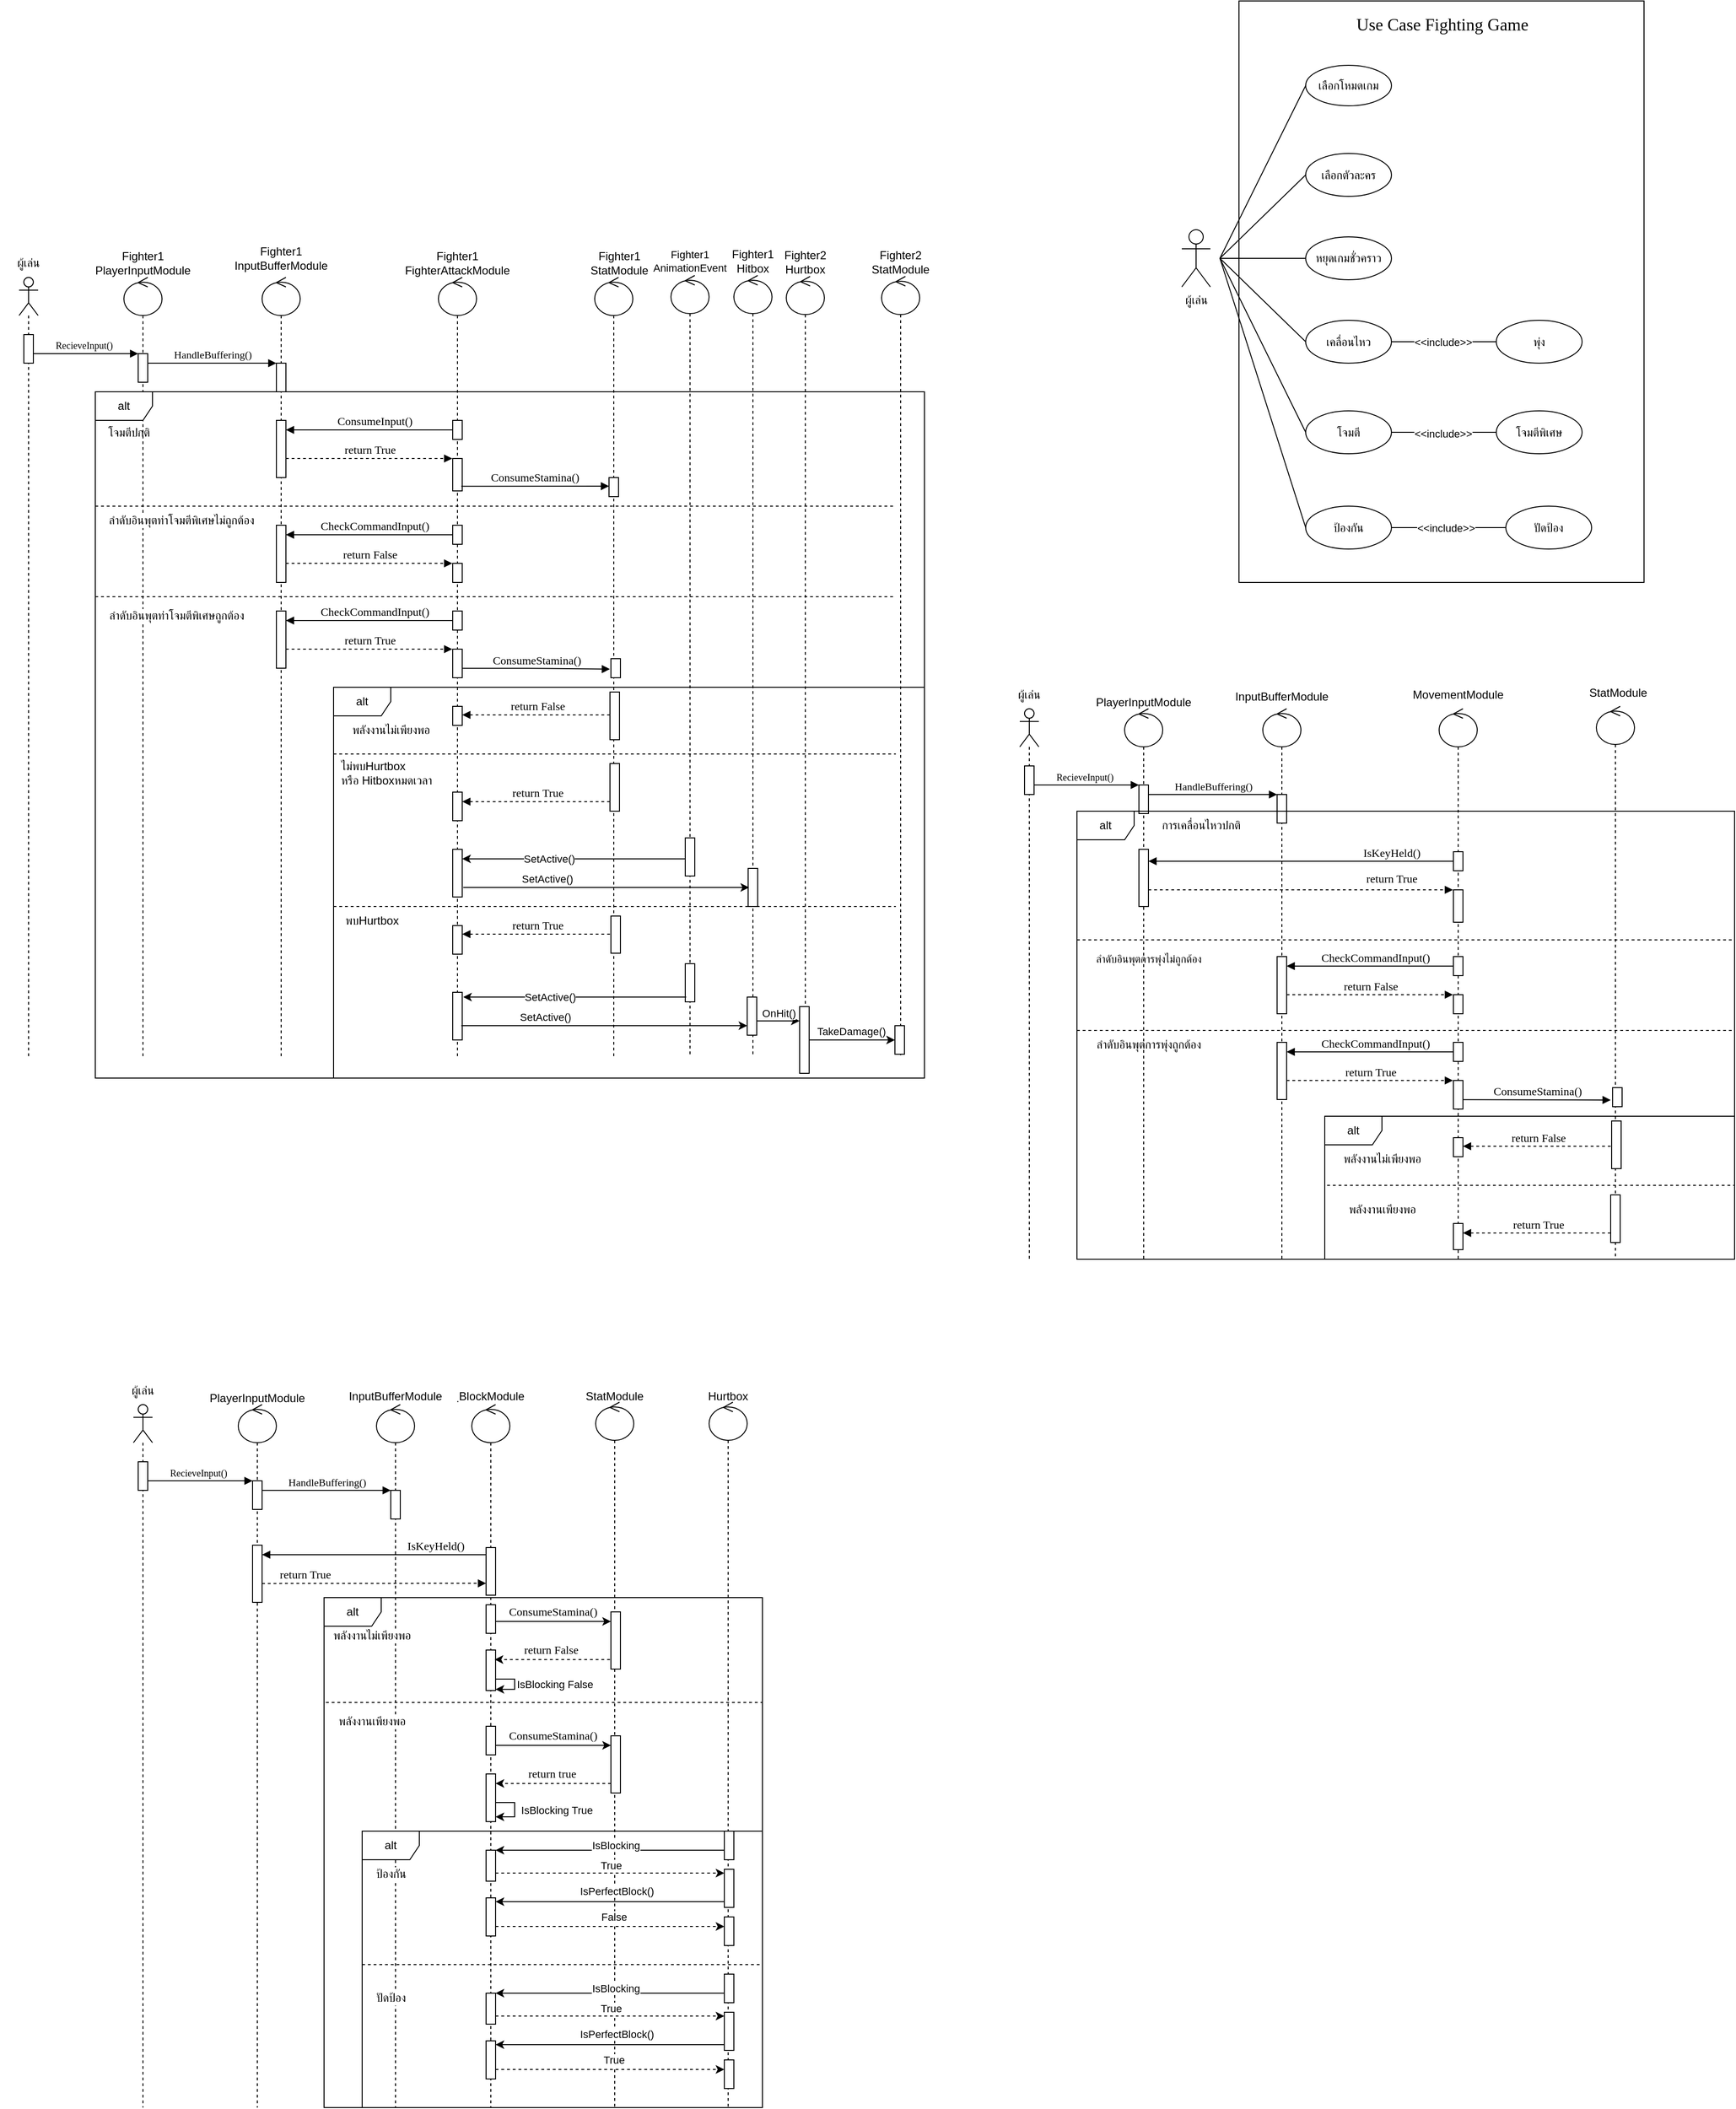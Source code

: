 <mxfile version="26.2.8">
  <diagram name="Page-1" id="13e1069c-82ec-6db2-03f1-153e76fe0fe0">
    <mxGraphModel dx="1533" dy="3633" grid="1" gridSize="10" guides="1" tooltips="1" connect="1" arrows="1" fold="1" page="1" pageScale="1" pageWidth="1100" pageHeight="850" background="none" math="0" shadow="0">
      <root>
        <mxCell id="0" />
        <mxCell id="1" parent="0" />
        <mxCell id="Hi4JXIE11A1KlNq3GbC6-102" value="CheckCommandInput()" style="html=1;verticalAlign=bottom;endArrow=none;labelBackgroundColor=none;fontFamily=Verdana;fontSize=12;edgeStyle=elbowEdgeStyle;elbow=vertical;startArrow=block;startFill=1;endFill=0;" parent="1" source="Hi4JXIE11A1KlNq3GbC6-103" edge="1">
          <mxGeometry x="0.006" relative="1" as="geometry">
            <mxPoint x="360" y="460.2" as="sourcePoint" />
            <mxPoint x="584.5" y="460" as="targetPoint" />
            <Array as="points" />
            <mxPoint as="offset" />
          </mxGeometry>
        </mxCell>
        <mxCell id="Hi4JXIE11A1KlNq3GbC6-93" value="CheckCommandInput()" style="html=1;verticalAlign=bottom;endArrow=none;labelBackgroundColor=none;fontFamily=Verdana;fontSize=12;edgeStyle=elbowEdgeStyle;elbow=vertical;startArrow=block;startFill=1;endFill=0;" parent="1" source="Hi4JXIE11A1KlNq3GbC6-94" edge="1">
          <mxGeometry x="0.006" relative="1" as="geometry">
            <mxPoint x="360" y="370.2" as="sourcePoint" />
            <mxPoint x="584.5" y="370" as="targetPoint" />
            <Array as="points" />
            <mxPoint as="offset" />
          </mxGeometry>
        </mxCell>
        <mxCell id="Hi4JXIE11A1KlNq3GbC6-84" value="" style="shape=umlLifeline;perimeter=lifelinePerimeter;whiteSpace=wrap;html=1;container=1;dropTarget=0;collapsible=0;recursiveResize=0;outlineConnect=0;portConstraint=eastwest;newEdgeStyle={&quot;curved&quot;:0,&quot;rounded&quot;:0};participant=umlControl;" parent="1" vertex="1">
          <mxGeometry x="724" y="100" width="40" height="820" as="geometry" />
        </mxCell>
        <mxCell id="Hi4JXIE11A1KlNq3GbC6-89" value="" style="html=1;points=[[0,0,0,0,5],[0,1,0,0,-5],[1,0,0,0,5],[1,1,0,0,-5]];perimeter=orthogonalPerimeter;outlineConnect=0;targetShapes=umlLifeline;portConstraint=eastwest;newEdgeStyle={&quot;curved&quot;:0,&quot;rounded&quot;:0};" parent="Hi4JXIE11A1KlNq3GbC6-84" vertex="1">
          <mxGeometry x="16" y="435" width="10" height="50" as="geometry" />
        </mxCell>
        <mxCell id="Hi4JXIE11A1KlNq3GbC6-108" value="" style="html=1;points=[[0,0,0,0,5],[0,1,0,0,-5],[1,0,0,0,5],[1,1,0,0,-5]];perimeter=orthogonalPerimeter;outlineConnect=0;targetShapes=umlLifeline;portConstraint=eastwest;newEdgeStyle={&quot;curved&quot;:0,&quot;rounded&quot;:0};" parent="Hi4JXIE11A1KlNq3GbC6-84" vertex="1">
          <mxGeometry x="17" y="400" width="10" height="20" as="geometry" />
        </mxCell>
        <mxCell id="Zz4KqnxTDZ_naCeVEfz7-17" value="" style="html=1;points=[[0,0,0,0,5],[0,1,0,0,-5],[1,0,0,0,5],[1,1,0,0,-5]];perimeter=orthogonalPerimeter;outlineConnect=0;targetShapes=umlLifeline;portConstraint=eastwest;newEdgeStyle={&quot;curved&quot;:0,&quot;rounded&quot;:0};" parent="1" vertex="1">
          <mxGeometry x="739" y="310" width="10" height="20" as="geometry" />
        </mxCell>
        <mxCell id="Hi4JXIE11A1KlNq3GbC6-83" value="" style="shape=umlLifeline;perimeter=lifelinePerimeter;whiteSpace=wrap;html=1;container=1;dropTarget=0;collapsible=0;recursiveResize=0;outlineConnect=0;portConstraint=eastwest;newEdgeStyle={&quot;curved&quot;:0,&quot;rounded&quot;:0};participant=umlControl;" parent="1" vertex="1">
          <mxGeometry x="870" y="98" width="40" height="820" as="geometry" />
        </mxCell>
        <mxCell id="Hi4JXIE11A1KlNq3GbC6-75" value="" style="html=1;points=[[0,0,0,0,5],[0,1,0,0,-5],[1,0,0,0,5],[1,1,0,0,-5]];perimeter=orthogonalPerimeter;outlineConnect=0;targetShapes=umlLifeline;portConstraint=eastwest;newEdgeStyle={&quot;curved&quot;:0,&quot;rounded&quot;:0};" parent="Hi4JXIE11A1KlNq3GbC6-83" vertex="1">
          <mxGeometry x="15" y="622" width="10" height="40" as="geometry" />
        </mxCell>
        <mxCell id="Hi4JXIE11A1KlNq3GbC6-78" value="" style="shape=umlLifeline;perimeter=lifelinePerimeter;whiteSpace=wrap;html=1;container=1;dropTarget=0;collapsible=0;recursiveResize=0;outlineConnect=0;portConstraint=eastwest;newEdgeStyle={&quot;curved&quot;:0,&quot;rounded&quot;:0};participant=umlControl;" parent="1" vertex="1">
          <mxGeometry x="1025" y="99" width="40" height="820" as="geometry" />
        </mxCell>
        <mxCell id="Zz4KqnxTDZ_naCeVEfz7-15" value="return True" style="html=1;verticalAlign=bottom;endArrow=block;labelBackgroundColor=none;fontFamily=Verdana;fontSize=12;edgeStyle=elbowEdgeStyle;elbow=vertical;dashed=1;" parent="1" source="Zz4KqnxTDZ_naCeVEfz7-2" edge="1">
          <mxGeometry relative="1" as="geometry">
            <mxPoint x="350" y="290.2" as="sourcePoint" />
            <mxPoint x="574.5" y="290" as="targetPoint" />
            <Array as="points" />
          </mxGeometry>
        </mxCell>
        <mxCell id="Zz4KqnxTDZ_naCeVEfz7-14" value="ConsumeInput()" style="html=1;verticalAlign=bottom;endArrow=none;labelBackgroundColor=none;fontFamily=Verdana;fontSize=12;edgeStyle=elbowEdgeStyle;elbow=vertical;startArrow=block;startFill=1;endFill=0;" parent="1" source="Zz4KqnxTDZ_naCeVEfz7-2" edge="1">
          <mxGeometry relative="1" as="geometry">
            <mxPoint x="360" y="260.2" as="sourcePoint" />
            <mxPoint x="584.5" y="260" as="targetPoint" />
            <Array as="points" />
          </mxGeometry>
        </mxCell>
        <mxCell id="7baba1c4bc27f4b0-11" value="&lt;font style=&quot;font-size: 10px;&quot;&gt;RecieveInput()&lt;br&gt;&lt;/font&gt;" style="html=1;verticalAlign=bottom;endArrow=block;labelBackgroundColor=none;fontFamily=Verdana;fontSize=12;edgeStyle=elbowEdgeStyle;elbow=vertical;" parent="1" source="bdAAhVcYE1L4UBRm2Plw-7" target="JUn-Dw64Xo3fCcw52iQA-11" edge="1">
          <mxGeometry relative="1" as="geometry">
            <mxPoint x="155" y="180" as="sourcePoint" />
            <mxPoint x="240" y="180" as="targetPoint" />
            <Array as="points">
              <mxPoint x="240" y="180" />
            </Array>
          </mxGeometry>
        </mxCell>
        <mxCell id="bdAAhVcYE1L4UBRm2Plw-7" value="" style="shape=umlLifeline;perimeter=lifelinePerimeter;whiteSpace=wrap;html=1;container=1;dropTarget=0;collapsible=0;recursiveResize=0;outlineConnect=0;portConstraint=eastwest;newEdgeStyle={&quot;curved&quot;:0,&quot;rounded&quot;:0};participant=umlActor;" parent="1" vertex="1">
          <mxGeometry x="120" y="100" width="20" height="820" as="geometry" />
        </mxCell>
        <mxCell id="bdAAhVcYE1L4UBRm2Plw-8" value="" style="html=1;points=[[0,0,0,0,5],[0,1,0,0,-5],[1,0,0,0,5],[1,1,0,0,-5]];perimeter=orthogonalPerimeter;outlineConnect=0;targetShapes=umlLifeline;portConstraint=eastwest;newEdgeStyle={&quot;curved&quot;:0,&quot;rounded&quot;:0};" parent="bdAAhVcYE1L4UBRm2Plw-7" vertex="1">
          <mxGeometry x="5" y="60" width="10" height="30" as="geometry" />
        </mxCell>
        <mxCell id="bdAAhVcYE1L4UBRm2Plw-20" value="ผู้เล่น" style="text;html=1;align=center;verticalAlign=middle;whiteSpace=wrap;rounded=0;" parent="1" vertex="1">
          <mxGeometry x="100" y="70" width="60" height="30" as="geometry" />
        </mxCell>
        <mxCell id="Zz4KqnxTDZ_naCeVEfz7-1" value="" style="shape=umlLifeline;perimeter=lifelinePerimeter;whiteSpace=wrap;html=1;container=1;dropTarget=0;collapsible=0;recursiveResize=0;outlineConnect=0;portConstraint=eastwest;newEdgeStyle={&quot;curved&quot;:0,&quot;rounded&quot;:0};participant=umlControl;" parent="1" vertex="1">
          <mxGeometry x="375" y="100" width="40" height="820" as="geometry" />
        </mxCell>
        <mxCell id="Zz4KqnxTDZ_naCeVEfz7-2" value="" style="html=1;points=[[0,0,0,0,5],[0,1,0,0,-5],[1,0,0,0,5],[1,1,0,0,-5]];perimeter=orthogonalPerimeter;outlineConnect=0;targetShapes=umlLifeline;portConstraint=eastwest;newEdgeStyle={&quot;curved&quot;:0,&quot;rounded&quot;:0};" parent="Zz4KqnxTDZ_naCeVEfz7-1" vertex="1">
          <mxGeometry x="15" y="150" width="10" height="60" as="geometry" />
        </mxCell>
        <mxCell id="Zz4KqnxTDZ_naCeVEfz7-60" value="" style="html=1;points=[[0,0,0,0,5],[0,1,0,0,-5],[1,0,0,0,5],[1,1,0,0,-5]];perimeter=orthogonalPerimeter;outlineConnect=0;targetShapes=umlLifeline;portConstraint=eastwest;newEdgeStyle={&quot;curved&quot;:0,&quot;rounded&quot;:0};" parent="Zz4KqnxTDZ_naCeVEfz7-1" vertex="1">
          <mxGeometry x="15" y="90" width="10" height="30" as="geometry" />
        </mxCell>
        <mxCell id="Hi4JXIE11A1KlNq3GbC6-94" value="" style="html=1;points=[[0,0,0,0,5],[0,1,0,0,-5],[1,0,0,0,5],[1,1,0,0,-5]];perimeter=orthogonalPerimeter;outlineConnect=0;targetShapes=umlLifeline;portConstraint=eastwest;newEdgeStyle={&quot;curved&quot;:0,&quot;rounded&quot;:0};" parent="Zz4KqnxTDZ_naCeVEfz7-1" vertex="1">
          <mxGeometry x="15" y="260" width="10" height="60" as="geometry" />
        </mxCell>
        <mxCell id="Hi4JXIE11A1KlNq3GbC6-103" value="" style="html=1;points=[[0,0,0,0,5],[0,1,0,0,-5],[1,0,0,0,5],[1,1,0,0,-5]];perimeter=orthogonalPerimeter;outlineConnect=0;targetShapes=umlLifeline;portConstraint=eastwest;newEdgeStyle={&quot;curved&quot;:0,&quot;rounded&quot;:0};" parent="Zz4KqnxTDZ_naCeVEfz7-1" vertex="1">
          <mxGeometry x="15" y="350" width="10" height="60" as="geometry" />
        </mxCell>
        <mxCell id="Zz4KqnxTDZ_naCeVEfz7-3" value="&lt;br&gt;Fighter1&lt;br&gt;InputBufferModule" style="text;html=1;align=center;verticalAlign=middle;whiteSpace=wrap;rounded=0;" parent="1" vertex="1">
          <mxGeometry x="365" y="57.5" width="60" height="30" as="geometry" />
        </mxCell>
        <mxCell id="Zz4KqnxTDZ_naCeVEfz7-6" value="" style="shape=umlLifeline;perimeter=lifelinePerimeter;whiteSpace=wrap;html=1;container=1;dropTarget=0;collapsible=0;recursiveResize=0;outlineConnect=0;portConstraint=eastwest;newEdgeStyle={&quot;curved&quot;:0,&quot;rounded&quot;:0};participant=umlControl;" parent="1" vertex="1">
          <mxGeometry x="560" y="100" width="40" height="820" as="geometry" />
        </mxCell>
        <mxCell id="Zz4KqnxTDZ_naCeVEfz7-7" value="" style="html=1;points=[[0,0,0,0,5],[0,1,0,0,-5],[1,0,0,0,5],[1,1,0,0,-5]];perimeter=orthogonalPerimeter;outlineConnect=0;targetShapes=umlLifeline;portConstraint=eastwest;newEdgeStyle={&quot;curved&quot;:0,&quot;rounded&quot;:0};" parent="Zz4KqnxTDZ_naCeVEfz7-6" vertex="1">
          <mxGeometry x="15" y="150" width="10" height="20" as="geometry" />
        </mxCell>
        <mxCell id="Zz4KqnxTDZ_naCeVEfz7-61" value="" style="html=1;points=[[0,0,0,0,5],[0,1,0,0,-5],[1,0,0,0,5],[1,1,0,0,-5]];perimeter=orthogonalPerimeter;outlineConnect=0;targetShapes=umlLifeline;portConstraint=eastwest;newEdgeStyle={&quot;curved&quot;:0,&quot;rounded&quot;:0};" parent="Zz4KqnxTDZ_naCeVEfz7-6" vertex="1">
          <mxGeometry x="15" y="190" width="10" height="34" as="geometry" />
        </mxCell>
        <mxCell id="Hi4JXIE11A1KlNq3GbC6-96" value="" style="html=1;points=[[0,0,0,0,5],[0,1,0,0,-5],[1,0,0,0,5],[1,1,0,0,-5]];perimeter=orthogonalPerimeter;outlineConnect=0;targetShapes=umlLifeline;portConstraint=eastwest;newEdgeStyle={&quot;curved&quot;:0,&quot;rounded&quot;:0};" parent="Zz4KqnxTDZ_naCeVEfz7-6" vertex="1">
          <mxGeometry x="15" y="300" width="10" height="20" as="geometry" />
        </mxCell>
        <mxCell id="Hi4JXIE11A1KlNq3GbC6-95" value="" style="html=1;points=[[0,0,0,0,5],[0,1,0,0,-5],[1,0,0,0,5],[1,1,0,0,-5]];perimeter=orthogonalPerimeter;outlineConnect=0;targetShapes=umlLifeline;portConstraint=eastwest;newEdgeStyle={&quot;curved&quot;:0,&quot;rounded&quot;:0};" parent="Zz4KqnxTDZ_naCeVEfz7-6" vertex="1">
          <mxGeometry x="15" y="260" width="10" height="20" as="geometry" />
        </mxCell>
        <mxCell id="Hi4JXIE11A1KlNq3GbC6-104" value="" style="html=1;points=[[0,0,0,0,5],[0,1,0,0,-5],[1,0,0,0,5],[1,1,0,0,-5]];perimeter=orthogonalPerimeter;outlineConnect=0;targetShapes=umlLifeline;portConstraint=eastwest;newEdgeStyle={&quot;curved&quot;:0,&quot;rounded&quot;:0};" parent="Zz4KqnxTDZ_naCeVEfz7-6" vertex="1">
          <mxGeometry x="15" y="390" width="10" height="30" as="geometry" />
        </mxCell>
        <mxCell id="Hi4JXIE11A1KlNq3GbC6-105" value="" style="html=1;points=[[0,0,0,0,5],[0,1,0,0,-5],[1,0,0,0,5],[1,1,0,0,-5]];perimeter=orthogonalPerimeter;outlineConnect=0;targetShapes=umlLifeline;portConstraint=eastwest;newEdgeStyle={&quot;curved&quot;:0,&quot;rounded&quot;:0};" parent="Zz4KqnxTDZ_naCeVEfz7-6" vertex="1">
          <mxGeometry x="15" y="350" width="10" height="20" as="geometry" />
        </mxCell>
        <mxCell id="aaLv28ytoih7o6T027u6-8" value="" style="html=1;points=[[0,0,0,0,5],[0,1,0,0,-5],[1,0,0,0,5],[1,1,0,0,-5]];perimeter=orthogonalPerimeter;outlineConnect=0;targetShapes=umlLifeline;portConstraint=eastwest;newEdgeStyle={&quot;curved&quot;:0,&quot;rounded&quot;:0};" vertex="1" parent="Zz4KqnxTDZ_naCeVEfz7-6">
          <mxGeometry x="15" y="600" width="10" height="50" as="geometry" />
        </mxCell>
        <mxCell id="aaLv28ytoih7o6T027u6-13" value="" style="html=1;points=[[0,0,0,0,5],[0,1,0,0,-5],[1,0,0,0,5],[1,1,0,0,-5]];perimeter=orthogonalPerimeter;outlineConnect=0;targetShapes=umlLifeline;portConstraint=eastwest;newEdgeStyle={&quot;curved&quot;:0,&quot;rounded&quot;:0};" vertex="1" parent="Zz4KqnxTDZ_naCeVEfz7-6">
          <mxGeometry x="15" y="750" width="10" height="50" as="geometry" />
        </mxCell>
        <mxCell id="Zz4KqnxTDZ_naCeVEfz7-8" value="Fighter1&lt;div&gt;FighterAttackModule&lt;/div&gt;" style="text;html=1;align=center;verticalAlign=middle;whiteSpace=wrap;rounded=0;" parent="1" vertex="1">
          <mxGeometry x="550" y="70" width="60" height="30" as="geometry" />
        </mxCell>
        <mxCell id="Zz4KqnxTDZ_naCeVEfz7-10" value="Fighter1&lt;br&gt;StatModule" style="text;html=1;align=center;verticalAlign=middle;whiteSpace=wrap;rounded=0;" parent="1" vertex="1">
          <mxGeometry x="720" y="70" width="60" height="30" as="geometry" />
        </mxCell>
        <mxCell id="JUn-Dw64Xo3fCcw52iQA-8" value="" style="shape=umlLifeline;perimeter=lifelinePerimeter;whiteSpace=wrap;html=1;container=1;dropTarget=0;collapsible=0;recursiveResize=0;outlineConnect=0;portConstraint=eastwest;newEdgeStyle={&quot;curved&quot;:0,&quot;rounded&quot;:0};participant=umlControl;" parent="1" vertex="1">
          <mxGeometry x="230" y="100" width="40" height="820" as="geometry" />
        </mxCell>
        <mxCell id="JUn-Dw64Xo3fCcw52iQA-11" value="" style="html=1;points=[[0,0,0,0,5],[0,1,0,0,-5],[1,0,0,0,5],[1,1,0,0,-5]];perimeter=orthogonalPerimeter;outlineConnect=0;targetShapes=umlLifeline;portConstraint=eastwest;newEdgeStyle={&quot;curved&quot;:0,&quot;rounded&quot;:0};" parent="JUn-Dw64Xo3fCcw52iQA-8" vertex="1">
          <mxGeometry x="15" y="80" width="10" height="30" as="geometry" />
        </mxCell>
        <mxCell id="JUn-Dw64Xo3fCcw52iQA-12" value="&lt;font style=&quot;font-size: 11px;&quot;&gt;HandleBuffering()&lt;/font&gt;" style="html=1;verticalAlign=bottom;endArrow=block;labelBackgroundColor=none;fontFamily=Verdana;fontSize=12;edgeStyle=elbowEdgeStyle;elbow=vertical;" parent="1" source="JUn-Dw64Xo3fCcw52iQA-11" edge="1">
          <mxGeometry relative="1" as="geometry">
            <mxPoint x="275" y="190" as="sourcePoint" />
            <mxPoint x="390" y="190" as="targetPoint" />
            <Array as="points">
              <mxPoint x="385" y="190" />
            </Array>
          </mxGeometry>
        </mxCell>
        <mxCell id="JUn-Dw64Xo3fCcw52iQA-13" value="Fighter1&lt;br&gt;PlayerInputModule" style="text;html=1;align=center;verticalAlign=middle;whiteSpace=wrap;rounded=0;" parent="1" vertex="1">
          <mxGeometry x="220" y="70" width="60" height="30" as="geometry" />
        </mxCell>
        <mxCell id="Hi4JXIE11A1KlNq3GbC6-1" value="" style="rounded=0;whiteSpace=wrap;html=1;" parent="1" vertex="1">
          <mxGeometry x="1400" y="-190" width="425" height="610" as="geometry" />
        </mxCell>
        <mxCell id="Hi4JXIE11A1KlNq3GbC6-2" value="ผู้เล่น" style="shape=umlActor;verticalLabelPosition=bottom;verticalAlign=top;html=1;outlineConnect=0;" parent="1" vertex="1">
          <mxGeometry x="1340" y="50" width="30" height="60" as="geometry" />
        </mxCell>
        <mxCell id="Hi4JXIE11A1KlNq3GbC6-3" style="rounded=0;orthogonalLoop=1;jettySize=auto;html=1;entryX=0;entryY=0.5;entryDx=0;entryDy=0;endArrow=none;startFill=0;" parent="1" target="Hi4JXIE11A1KlNq3GbC6-5" edge="1">
          <mxGeometry relative="1" as="geometry">
            <mxPoint x="1380" y="80" as="sourcePoint" />
          </mxGeometry>
        </mxCell>
        <mxCell id="Hi4JXIE11A1KlNq3GbC6-4" style="rounded=0;orthogonalLoop=1;jettySize=auto;html=1;entryX=0;entryY=0.5;entryDx=0;entryDy=0;endArrow=none;startFill=0;" parent="1" target="Hi4JXIE11A1KlNq3GbC6-6" edge="1">
          <mxGeometry relative="1" as="geometry">
            <mxPoint x="1380" y="80" as="sourcePoint" />
          </mxGeometry>
        </mxCell>
        <mxCell id="Hi4JXIE11A1KlNq3GbC6-5" value="เลือกโหมดเกม" style="ellipse;whiteSpace=wrap;html=1;" parent="1" vertex="1">
          <mxGeometry x="1470" y="-122.5" width="90" height="42.5" as="geometry" />
        </mxCell>
        <mxCell id="Hi4JXIE11A1KlNq3GbC6-6" value="เลือกตัวละคร" style="ellipse;whiteSpace=wrap;html=1;" parent="1" vertex="1">
          <mxGeometry x="1470" y="-30" width="90" height="45" as="geometry" />
        </mxCell>
        <mxCell id="Hi4JXIE11A1KlNq3GbC6-7" style="rounded=0;orthogonalLoop=1;jettySize=auto;html=1;entryX=0;entryY=0.5;entryDx=0;entryDy=0;endArrow=none;startFill=0;" parent="1" target="Hi4JXIE11A1KlNq3GbC6-23" edge="1">
          <mxGeometry relative="1" as="geometry">
            <mxPoint x="1380" y="80" as="sourcePoint" />
          </mxGeometry>
        </mxCell>
        <mxCell id="Hi4JXIE11A1KlNq3GbC6-8" style="rounded=0;orthogonalLoop=1;jettySize=auto;html=1;entryX=0;entryY=0.5;entryDx=0;entryDy=0;endArrow=none;startFill=0;" parent="1" target="Hi4JXIE11A1KlNq3GbC6-20" edge="1">
          <mxGeometry relative="1" as="geometry">
            <mxPoint x="1380" y="80" as="sourcePoint" />
          </mxGeometry>
        </mxCell>
        <mxCell id="Hi4JXIE11A1KlNq3GbC6-9" style="rounded=0;orthogonalLoop=1;jettySize=auto;html=1;entryX=0;entryY=0.5;entryDx=0;entryDy=0;endArrow=none;startFill=0;" parent="1" target="Hi4JXIE11A1KlNq3GbC6-13" edge="1">
          <mxGeometry relative="1" as="geometry">
            <mxPoint x="1380" y="80" as="sourcePoint" />
          </mxGeometry>
        </mxCell>
        <mxCell id="Hi4JXIE11A1KlNq3GbC6-10" style="rounded=0;orthogonalLoop=1;jettySize=auto;html=1;entryX=0;entryY=0.5;entryDx=0;entryDy=0;endArrow=none;startFill=0;" parent="1" target="Hi4JXIE11A1KlNq3GbC6-14" edge="1">
          <mxGeometry relative="1" as="geometry">
            <mxPoint x="1380" y="80" as="sourcePoint" />
          </mxGeometry>
        </mxCell>
        <mxCell id="Hi4JXIE11A1KlNq3GbC6-11" style="edgeStyle=orthogonalEdgeStyle;rounded=0;orthogonalLoop=1;jettySize=auto;html=1;endArrow=none;startFill=0;" parent="1" source="Hi4JXIE11A1KlNq3GbC6-13" target="Hi4JXIE11A1KlNq3GbC6-26" edge="1">
          <mxGeometry relative="1" as="geometry" />
        </mxCell>
        <mxCell id="Hi4JXIE11A1KlNq3GbC6-12" value="&amp;lt;&amp;lt;include&amp;gt;&amp;gt;" style="edgeLabel;html=1;align=center;verticalAlign=middle;resizable=0;points=[];" parent="Hi4JXIE11A1KlNq3GbC6-11" vertex="1" connectable="0">
          <mxGeometry x="-0.059" relative="1" as="geometry">
            <mxPoint as="offset" />
          </mxGeometry>
        </mxCell>
        <mxCell id="Hi4JXIE11A1KlNq3GbC6-13" value="ป้องกัน" style="ellipse;whiteSpace=wrap;html=1;" parent="1" vertex="1">
          <mxGeometry x="1470" y="340" width="90" height="45" as="geometry" />
        </mxCell>
        <mxCell id="Hi4JXIE11A1KlNq3GbC6-14" value="หยุดเกมชั่วคราว" style="ellipse;whiteSpace=wrap;html=1;" parent="1" vertex="1">
          <mxGeometry x="1470" y="57.5" width="90" height="45" as="geometry" />
        </mxCell>
        <mxCell id="Hi4JXIE11A1KlNq3GbC6-15" style="edgeStyle=orthogonalEdgeStyle;rounded=0;orthogonalLoop=1;jettySize=auto;html=1;entryX=0;entryY=0.5;entryDx=0;entryDy=0;endArrow=none;startFill=0;" parent="1" source="Hi4JXIE11A1KlNq3GbC6-20" target="Hi4JXIE11A1KlNq3GbC6-24" edge="1">
          <mxGeometry relative="1" as="geometry" />
        </mxCell>
        <mxCell id="Hi4JXIE11A1KlNq3GbC6-16" value="&lt;span style=&quot;color: rgba(0, 0, 0, 0); font-family: monospace; font-size: 0px; text-align: start; background-color: rgb(236, 236, 236);&quot;&gt;%3CmxGraphModel%3E%3Croot%3E%3CmxCell%20id%3D%220%22%2F%3E%3CmxCell%20id%3D%221%22%20parent%3D%220%22%2F%3E%3CmxCell%20id%3D%222%22%20value%3D%22%26amp%3Blt%3B%26amp%3Blt%3Binclude%26amp%3Bgt%3B%26amp%3Bgt%3B%22%20style%3D%22edgeLabel%3Bhtml%3D1%3Balign%3Dcenter%3BverticalAlign%3Dmiddle%3Bresizable%3D0%3Bpoints%3D%5B%5D%3B%22%20vertex%3D%221%22%20connectable%3D%220%22%20parent%3D%221%22%3E%3CmxGeometry%20x%3D%221169%22%20y%3D%22618.5%22%20as%3D%22geometry%22%2F%3E%3C%2FmxCell%3E%3C%2Froot%3E%3C%2FmxGraphModel%3E&lt;/span&gt;" style="edgeLabel;html=1;align=center;verticalAlign=middle;resizable=0;points=[];" parent="Hi4JXIE11A1KlNq3GbC6-15" vertex="1" connectable="0">
          <mxGeometry x="-0.164" y="-1" relative="1" as="geometry">
            <mxPoint y="1" as="offset" />
          </mxGeometry>
        </mxCell>
        <mxCell id="Hi4JXIE11A1KlNq3GbC6-17" value="&lt;span style=&quot;color: rgba(0, 0, 0, 0); font-family: monospace; font-size: 0px; text-align: start; background-color: rgb(236, 236, 236);&quot;&gt;%3CmxGraphModel%3E%3Croot%3E%3CmxCell%20id%3D%220%22%2F%3E%3CmxCell%20id%3D%221%22%20parent%3D%220%22%2F%3E%3CmxCell%20id%3D%222%22%20value%3D%22%26amp%3Blt%3B%26amp%3Blt%3Binclude%26amp%3Bgt%3B%26amp%3Bgt%3B%22%20style%3D%22edgeLabel%3Bhtml%3D1%3Balign%3Dcenter%3BverticalAlign%3Dmiddle%3Bresizable%3D0%3Bpoints%3D%5B%5D%3B%22%20vertex%3D%221%22%20connectable%3D%220%22%20parent%3D%221%22%3E%3CmxGeometry%20x%3D%221176%22%20y%3D%22812.5%22%20as%3D%22geometry%22%2F%3E%3C%2FmxCell%3E%3C%2Froot%3E%3C%2FmxGraphModel%3E&lt;/span&gt;&lt;span style=&quot;color: rgba(0, 0, 0, 0); font-family: monospace; font-size: 0px; text-align: start; background-color: rgb(236, 236, 236);&quot;&gt;%3CmxGraphModel%3E%3Croot%3E%3CmxCell%20id%3D%220%22%2F%3E%3CmxCell%20id%3D%221%22%20parent%3D%220%22%2F%3E%3CmxCell%20id%3D%222%22%20value%3D%22%26amp%3Blt%3B%26amp%3Blt%3Binclude%26amp%3Bgt%3B%26amp%3Bgt%3B%22%20style%3D%22edgeLabel%3Bhtml%3D1%3Balign%3Dcenter%3BverticalAlign%3Dmiddle%3Bresizable%3D0%3Bpoints%3D%5B%5D%3B%22%20vertex%3D%221%22%20connectable%3D%220%22%20parent%3D%221%22%3E%3CmxGeometry%20x%3D%221176%22%20y%3D%22812.5%22%20as%3D%22geometry%22%2F%3E%3C%2FmxCell%3E%3C%2Froot%3E%3C%2FmxGraphModel%3E&lt;/span&gt;" style="edgeLabel;html=1;align=center;verticalAlign=middle;resizable=0;points=[];" parent="Hi4JXIE11A1KlNq3GbC6-15" vertex="1" connectable="0">
          <mxGeometry x="-0.109" y="-1" relative="1" as="geometry">
            <mxPoint y="1" as="offset" />
          </mxGeometry>
        </mxCell>
        <mxCell id="Hi4JXIE11A1KlNq3GbC6-18" value="&lt;span style=&quot;color: rgba(0, 0, 0, 0); font-family: monospace; font-size: 0px; text-align: start; background-color: rgb(236, 236, 236);&quot;&gt;%3CmxGraphModel%3E%3Croot%3E%3CmxCell%20id%3D%220%22%2F%3E%3CmxCell%20id%3D%221%22%20parent%3D%220%22%2F%3E%3CmxCell%20id%3D%222%22%20value%3D%22%26amp%3Blt%3B%26amp%3Blt%3Binclude%26amp%3Bgt%3B%26amp%3Bgt%3B%22%20style%3D%22edgeLabel%3Bhtml%3D1%3Balign%3Dcenter%3BverticalAlign%3Dmiddle%3Bresizable%3D0%3Bpoints%3D%5B%5D%3B%22%20vertex%3D%221%22%20connectable%3D%220%22%20parent%3D%221%22%3E%3CmxGeometry%20x%3D%221176%22%20y%3D%22812.5%22%20as%3D%22geometry%22%2F%3E%3C%2FmxCell%3E%3C%2Froot%3E%3C%2FmxGraphModel%3E&lt;/span&gt;&lt;span style=&quot;color: rgba(0, 0, 0, 0); font-family: monospace; font-size: 0px; text-align: start; background-color: rgb(236, 236, 236);&quot;&gt;%3CmxGraphModel%3E%3Croot%3E%3CmxCell%20id%3D%220%22%2F%3E%3CmxCell%20id%3D%221%22%20parent%3D%220%22%2F%3E%3CmxCell%20id%3D%222%22%20value%3D%22%26amp%3Blt%3B%26amp%3Blt%3Binclude%26amp%3Bgt%3B%26amp%3Bgt%3B%22%20style%3D%22edgeLabel%3Bhtml%3D1%3Balign%3Dcenter%3BverticalAlign%3Dmiddle%3Bresizable%3D0%3Bpoints%3D%5B%5D%3B%22%20vertex%3D%221%22%20connectable%3D%220%22%20parent%3D%221%22%3E%3CmxGeometry%20x%3D%221176%22%20y%3D%22812.5%22%20as%3D%22geometry%22%2F%3E%3C%2FmxCell%3E%3C%2Froot%3E%3C%2FmxGraphModel%3E&lt;/span&gt;" style="edgeLabel;html=1;align=center;verticalAlign=middle;resizable=0;points=[];" parent="Hi4JXIE11A1KlNq3GbC6-15" vertex="1" connectable="0">
          <mxGeometry x="-0.073" y="-1" relative="1" as="geometry">
            <mxPoint y="1" as="offset" />
          </mxGeometry>
        </mxCell>
        <mxCell id="Hi4JXIE11A1KlNq3GbC6-19" value="&amp;lt;&amp;lt;include&amp;gt;&amp;gt;" style="edgeLabel;html=1;align=center;verticalAlign=middle;resizable=0;points=[];" parent="Hi4JXIE11A1KlNq3GbC6-15" vertex="1" connectable="0">
          <mxGeometry x="-0.018" relative="1" as="geometry">
            <mxPoint y="1" as="offset" />
          </mxGeometry>
        </mxCell>
        <mxCell id="Hi4JXIE11A1KlNq3GbC6-20" value="โจมตี" style="ellipse;whiteSpace=wrap;html=1;" parent="1" vertex="1">
          <mxGeometry x="1470" y="240" width="90" height="45" as="geometry" />
        </mxCell>
        <mxCell id="Hi4JXIE11A1KlNq3GbC6-21" value="" style="edgeStyle=orthogonalEdgeStyle;rounded=0;orthogonalLoop=1;jettySize=auto;html=1;endArrow=none;startFill=0;" parent="1" source="Hi4JXIE11A1KlNq3GbC6-23" target="Hi4JXIE11A1KlNq3GbC6-25" edge="1">
          <mxGeometry relative="1" as="geometry" />
        </mxCell>
        <mxCell id="Hi4JXIE11A1KlNq3GbC6-22" value="&amp;lt;&amp;lt;include&amp;gt;&amp;gt;" style="edgeLabel;html=1;align=center;verticalAlign=middle;resizable=0;points=[];" parent="Hi4JXIE11A1KlNq3GbC6-21" vertex="1" connectable="0">
          <mxGeometry x="-0.103" y="-1" relative="1" as="geometry">
            <mxPoint x="4" y="-1" as="offset" />
          </mxGeometry>
        </mxCell>
        <mxCell id="Hi4JXIE11A1KlNq3GbC6-23" value="เคลื่อนไหว" style="ellipse;whiteSpace=wrap;html=1;" parent="1" vertex="1">
          <mxGeometry x="1470" y="145" width="90" height="45" as="geometry" />
        </mxCell>
        <mxCell id="Hi4JXIE11A1KlNq3GbC6-24" value="โจมตีพิเศษ" style="ellipse;whiteSpace=wrap;html=1;" parent="1" vertex="1">
          <mxGeometry x="1670" y="240" width="90" height="45" as="geometry" />
        </mxCell>
        <mxCell id="Hi4JXIE11A1KlNq3GbC6-25" value="พุ่ง" style="ellipse;whiteSpace=wrap;html=1;" parent="1" vertex="1">
          <mxGeometry x="1670" y="145" width="90" height="45" as="geometry" />
        </mxCell>
        <mxCell id="Hi4JXIE11A1KlNq3GbC6-26" value="ปัดป้อง" style="ellipse;whiteSpace=wrap;html=1;" parent="1" vertex="1">
          <mxGeometry x="1680" y="340" width="90" height="45" as="geometry" />
        </mxCell>
        <mxCell id="Hi4JXIE11A1KlNq3GbC6-27" value="&lt;font style=&quot;font-size: 18px;&quot; face=&quot;Verdana&quot;&gt;Use Case Fighting Game&lt;/font&gt;" style="text;html=1;align=center;verticalAlign=middle;resizable=0;points=[];autosize=1;strokeColor=none;fillColor=none;" parent="1" vertex="1">
          <mxGeometry x="1492.5" y="-185" width="240" height="40" as="geometry" />
        </mxCell>
        <mxCell id="Hi4JXIE11A1KlNq3GbC6-37" value="Fighter1&lt;br&gt;Hitbox" style="text;html=1;align=center;verticalAlign=middle;whiteSpace=wrap;rounded=0;" parent="1" vertex="1">
          <mxGeometry x="860" y="68" width="60" height="30" as="geometry" />
        </mxCell>
        <mxCell id="Hi4JXIE11A1KlNq3GbC6-43" value="" style="shape=umlLifeline;perimeter=lifelinePerimeter;whiteSpace=wrap;html=1;container=1;dropTarget=0;collapsible=0;recursiveResize=0;outlineConnect=0;portConstraint=eastwest;newEdgeStyle={&quot;curved&quot;:0,&quot;rounded&quot;:0};participant=umlControl;" parent="1" vertex="1">
          <mxGeometry x="925" y="99" width="40" height="820" as="geometry" />
        </mxCell>
        <mxCell id="Hi4JXIE11A1KlNq3GbC6-45" value="Fighter2&lt;br&gt;Hurtbox" style="text;html=1;align=center;verticalAlign=middle;whiteSpace=wrap;rounded=0;" parent="1" vertex="1">
          <mxGeometry x="915" y="69" width="60" height="30" as="geometry" />
        </mxCell>
        <mxCell id="Hi4JXIE11A1KlNq3GbC6-79" value="Fighter2&lt;br&gt;StatModule" style="text;html=1;align=center;verticalAlign=middle;whiteSpace=wrap;rounded=0;" parent="1" vertex="1">
          <mxGeometry x="1015" y="69" width="60" height="30" as="geometry" />
        </mxCell>
        <mxCell id="Hi4JXIE11A1KlNq3GbC6-82" value="alt" style="shape=umlFrame;whiteSpace=wrap;html=1;pointerEvents=0;" parent="1" vertex="1">
          <mxGeometry x="200" y="220" width="870" height="720" as="geometry" />
        </mxCell>
        <mxCell id="Zz4KqnxTDZ_naCeVEfz7-16" value="ConsumeStamina()" style="html=1;verticalAlign=bottom;endArrow=block;labelBackgroundColor=none;fontFamily=Verdana;fontSize=12;edgeStyle=elbowEdgeStyle;elbow=vertical;" parent="1" target="Zz4KqnxTDZ_naCeVEfz7-17" edge="1">
          <mxGeometry x="0.001" relative="1" as="geometry">
            <mxPoint x="584" y="319.08" as="sourcePoint" />
            <mxPoint x="743.5" y="318.88" as="targetPoint" />
            <mxPoint as="offset" />
          </mxGeometry>
        </mxCell>
        <mxCell id="Hi4JXIE11A1KlNq3GbC6-35" value="" style="html=1;points=[[0,0,0,0,5],[0,1,0,0,-5],[1,0,0,0,5],[1,1,0,0,-5]];perimeter=orthogonalPerimeter;outlineConnect=0;targetShapes=umlLifeline;portConstraint=eastwest;newEdgeStyle={&quot;curved&quot;:0,&quot;rounded&quot;:0};" parent="1" vertex="1">
          <mxGeometry x="575" y="550" width="10" height="20" as="geometry" />
        </mxCell>
        <mxCell id="Hi4JXIE11A1KlNq3GbC6-69" value="" style="html=1;points=[[0,0,0,0,5],[0,1,0,0,-5],[1,0,0,0,5],[1,1,0,0,-5]];perimeter=orthogonalPerimeter;outlineConnect=0;targetShapes=umlLifeline;portConstraint=eastwest;newEdgeStyle={&quot;curved&quot;:0,&quot;rounded&quot;:0};" parent="1" vertex="1">
          <mxGeometry x="575" y="640" width="10" height="30" as="geometry" />
        </mxCell>
        <mxCell id="Zz4KqnxTDZ_naCeVEfz7-12" value="alt" style="shape=umlFrame;whiteSpace=wrap;html=1;pointerEvents=0;" parent="1" vertex="1">
          <mxGeometry x="450" y="530" width="620" height="410" as="geometry" />
        </mxCell>
        <mxCell id="Hi4JXIE11A1KlNq3GbC6-32" style="edgeStyle=orthogonalEdgeStyle;rounded=0;orthogonalLoop=1;jettySize=auto;html=1;curved=0;dashed=1;endArrow=block;endFill=1;" parent="1" edge="1">
          <mxGeometry relative="1" as="geometry">
            <mxPoint x="740" y="559" as="sourcePoint" />
            <mxPoint x="585" y="559" as="targetPoint" />
          </mxGeometry>
        </mxCell>
        <mxCell id="Hi4JXIE11A1KlNq3GbC6-33" value="&lt;span style=&quot;font-family: Verdana; font-size: 12px;&quot;&gt;return False&lt;/span&gt;" style="edgeLabel;html=1;align=center;verticalAlign=middle;resizable=0;points=[];labelBackgroundColor=none;" parent="Hi4JXIE11A1KlNq3GbC6-32" vertex="1" connectable="0">
          <mxGeometry x="0.239" y="-3" relative="1" as="geometry">
            <mxPoint x="20" y="-6" as="offset" />
          </mxGeometry>
        </mxCell>
        <mxCell id="Hi4JXIE11A1KlNq3GbC6-54" value="" style="html=1;points=[[0,0,0,0,5],[0,1,0,0,-5],[1,0,0,0,5],[1,1,0,0,-5]];perimeter=orthogonalPerimeter;outlineConnect=0;targetShapes=umlLifeline;portConstraint=eastwest;newEdgeStyle={&quot;curved&quot;:0,&quot;rounded&quot;:0};" parent="1" vertex="1">
          <mxGeometry x="575" y="780" width="10" height="30" as="geometry" />
        </mxCell>
        <mxCell id="Hi4JXIE11A1KlNq3GbC6-55" style="edgeStyle=orthogonalEdgeStyle;rounded=0;orthogonalLoop=1;jettySize=auto;html=1;curved=0;dashed=1;endArrow=block;endFill=1;" parent="1" edge="1">
          <mxGeometry relative="1" as="geometry">
            <mxPoint x="740" y="789" as="sourcePoint" />
            <mxPoint x="585" y="789" as="targetPoint" />
          </mxGeometry>
        </mxCell>
        <mxCell id="Hi4JXIE11A1KlNq3GbC6-56" value="&lt;span style=&quot;font-family: Verdana; font-size: 12px;&quot;&gt;return True&lt;/span&gt;" style="edgeLabel;html=1;align=center;verticalAlign=middle;resizable=0;points=[];labelBackgroundColor=none;" parent="Hi4JXIE11A1KlNq3GbC6-55" vertex="1" connectable="0">
          <mxGeometry x="0.239" y="-3" relative="1" as="geometry">
            <mxPoint x="20" y="-6" as="offset" />
          </mxGeometry>
        </mxCell>
        <mxCell id="Hi4JXIE11A1KlNq3GbC6-57" value="" style="html=1;points=[[0,0,0,0,5],[0,1,0,0,-5],[1,0,0,0,5],[1,1,0,0,-5]];perimeter=orthogonalPerimeter;outlineConnect=0;targetShapes=umlLifeline;portConstraint=eastwest;newEdgeStyle={&quot;curved&quot;:0,&quot;rounded&quot;:0};" parent="1" vertex="1">
          <mxGeometry x="884" y="855" width="10" height="40" as="geometry" />
        </mxCell>
        <mxCell id="Hi4JXIE11A1KlNq3GbC6-60" value="" style="html=1;points=[[0,0,0,0,5],[0,1,0,0,-5],[1,0,0,0,5],[1,1,0,0,-5]];perimeter=orthogonalPerimeter;outlineConnect=0;targetShapes=umlLifeline;portConstraint=eastwest;newEdgeStyle={&quot;curved&quot;:0,&quot;rounded&quot;:0};" parent="1" vertex="1">
          <mxGeometry x="939" y="865" width="10" height="70" as="geometry" />
        </mxCell>
        <mxCell id="Hi4JXIE11A1KlNq3GbC6-61" style="edgeStyle=orthogonalEdgeStyle;rounded=0;orthogonalLoop=1;jettySize=auto;html=1;curved=0;" parent="1" source="Hi4JXIE11A1KlNq3GbC6-57" target="Hi4JXIE11A1KlNq3GbC6-60" edge="1">
          <mxGeometry relative="1" as="geometry">
            <Array as="points">
              <mxPoint x="909" y="880" />
              <mxPoint x="909" y="880" />
            </Array>
          </mxGeometry>
        </mxCell>
        <mxCell id="Hi4JXIE11A1KlNq3GbC6-62" value="OnHit()" style="edgeLabel;html=1;align=center;verticalAlign=middle;resizable=0;points=[];" parent="Hi4JXIE11A1KlNq3GbC6-61" vertex="1" connectable="0">
          <mxGeometry x="-0.14" relative="1" as="geometry">
            <mxPoint x="3" y="-8" as="offset" />
          </mxGeometry>
        </mxCell>
        <mxCell id="Hi4JXIE11A1KlNq3GbC6-52" value="" style="line;strokeWidth=1;fillColor=none;align=left;verticalAlign=middle;spacingTop=-1;spacingLeft=3;spacingRight=3;rotatable=0;labelPosition=right;points=[];portConstraint=eastwest;strokeColor=inherit;dashed=1;" parent="1" vertex="1">
          <mxGeometry x="450" y="590" width="590" height="20" as="geometry" />
        </mxCell>
        <mxCell id="Hi4JXIE11A1KlNq3GbC6-53" value="" style="html=1;points=[[0,0,0,0,5],[0,1,0,0,-5],[1,0,0,0,5],[1,1,0,0,-5]];perimeter=orthogonalPerimeter;outlineConnect=0;targetShapes=umlLifeline;portConstraint=eastwest;newEdgeStyle={&quot;curved&quot;:0,&quot;rounded&quot;:0};" parent="1" vertex="1">
          <mxGeometry x="1039" y="885" width="10" height="30" as="geometry" />
        </mxCell>
        <mxCell id="Hi4JXIE11A1KlNq3GbC6-66" value="พลังงานไม่เพียงพอ" style="text;html=1;align=center;verticalAlign=middle;resizable=0;points=[];autosize=1;strokeColor=none;fillColor=none;" parent="1" vertex="1">
          <mxGeometry x="450" y="560" width="120" height="30" as="geometry" />
        </mxCell>
        <mxCell id="Hi4JXIE11A1KlNq3GbC6-67" value="" style="line;strokeWidth=1;fillColor=none;align=left;verticalAlign=middle;spacingTop=-1;spacingLeft=3;spacingRight=3;rotatable=0;labelPosition=right;points=[];portConstraint=eastwest;strokeColor=inherit;dashed=1;" parent="1" vertex="1">
          <mxGeometry x="450" y="750" width="590" height="20" as="geometry" />
        </mxCell>
        <mxCell id="Hi4JXIE11A1KlNq3GbC6-68" value="" style="html=1;points=[[0,0,0,0,5],[0,1,0,0,-5],[1,0,0,0,5],[1,1,0,0,-5]];perimeter=orthogonalPerimeter;outlineConnect=0;targetShapes=umlLifeline;portConstraint=eastwest;newEdgeStyle={&quot;curved&quot;:0,&quot;rounded&quot;:0};" parent="1" vertex="1">
          <mxGeometry x="740" y="610" width="10" height="50" as="geometry" />
        </mxCell>
        <mxCell id="Hi4JXIE11A1KlNq3GbC6-70" value="ไม่พบHurtbox &lt;br&gt;หรือ Hitboxหมดเวลา" style="text;html=1;align=left;verticalAlign=middle;resizable=0;points=[];autosize=1;strokeColor=none;fillColor=none;" parent="1" vertex="1">
          <mxGeometry x="456" y="600" width="130" height="40" as="geometry" />
        </mxCell>
        <mxCell id="Hi4JXIE11A1KlNq3GbC6-71" style="edgeStyle=orthogonalEdgeStyle;rounded=0;orthogonalLoop=1;jettySize=auto;html=1;curved=0;dashed=1;endArrow=block;endFill=1;" parent="1" edge="1">
          <mxGeometry relative="1" as="geometry">
            <mxPoint x="740" y="650" as="sourcePoint" />
            <mxPoint x="585" y="650" as="targetPoint" />
          </mxGeometry>
        </mxCell>
        <mxCell id="Hi4JXIE11A1KlNq3GbC6-72" value="&lt;span style=&quot;font-family: Verdana; font-size: 12px;&quot;&gt;return True&lt;/span&gt;" style="edgeLabel;html=1;align=center;verticalAlign=middle;resizable=0;points=[];labelBackgroundColor=none;" parent="Hi4JXIE11A1KlNq3GbC6-71" vertex="1" connectable="0">
          <mxGeometry x="0.239" y="-3" relative="1" as="geometry">
            <mxPoint x="20" y="-6" as="offset" />
          </mxGeometry>
        </mxCell>
        <mxCell id="Hi4JXIE11A1KlNq3GbC6-63" style="edgeStyle=orthogonalEdgeStyle;rounded=0;orthogonalLoop=1;jettySize=auto;html=1;curved=0;" parent="1" source="Hi4JXIE11A1KlNq3GbC6-60" target="Hi4JXIE11A1KlNq3GbC6-53" edge="1">
          <mxGeometry relative="1" as="geometry">
            <mxPoint x="779" y="925" as="targetPoint" />
            <Array as="points" />
          </mxGeometry>
        </mxCell>
        <mxCell id="Hi4JXIE11A1KlNq3GbC6-64" value="TakeDamage()" style="edgeLabel;html=1;align=center;verticalAlign=middle;resizable=0;points=[];" parent="Hi4JXIE11A1KlNq3GbC6-63" vertex="1" connectable="0">
          <mxGeometry x="-0.119" y="2" relative="1" as="geometry">
            <mxPoint x="4" y="-7" as="offset" />
          </mxGeometry>
        </mxCell>
        <mxCell id="Hi4JXIE11A1KlNq3GbC6-80" value="&lt;div&gt;&lt;span style=&quot;background-color: transparent; color: light-dark(rgb(0, 0, 0), rgb(255, 255, 255));&quot;&gt;พบHurtbox&lt;/span&gt;&lt;/div&gt;" style="text;html=1;align=center;verticalAlign=middle;resizable=0;points=[];autosize=1;strokeColor=none;fillColor=none;" parent="1" vertex="1">
          <mxGeometry x="450" y="760" width="80" height="30" as="geometry" />
        </mxCell>
        <mxCell id="Hi4JXIE11A1KlNq3GbC6-85" value="" style="line;strokeWidth=1;fillColor=none;align=left;verticalAlign=middle;spacingTop=-1;spacingLeft=3;spacingRight=3;rotatable=0;labelPosition=right;points=[];portConstraint=eastwest;strokeColor=inherit;dashed=1;" parent="1" vertex="1">
          <mxGeometry x="200" y="330" width="839" height="20" as="geometry" />
        </mxCell>
        <mxCell id="Hi4JXIE11A1KlNq3GbC6-86" value="โจมตีปกติ" style="text;html=1;align=center;verticalAlign=middle;resizable=0;points=[];autosize=1;strokeColor=none;fillColor=none;" parent="1" vertex="1">
          <mxGeometry x="200" y="247.5" width="70" height="30" as="geometry" />
        </mxCell>
        <mxCell id="Hi4JXIE11A1KlNq3GbC6-87" value="ลำดับอินพุตท่าโจมตีพิเศษไม่ถูกต้อง" style="text;html=1;align=center;verticalAlign=middle;resizable=0;points=[];autosize=1;strokeColor=none;fillColor=none;labelBackgroundColor=default;" parent="1" vertex="1">
          <mxGeometry x="190" y="340" width="200" height="30" as="geometry" />
        </mxCell>
        <mxCell id="Hi4JXIE11A1KlNq3GbC6-88" value="" style="html=1;points=[[0,0,0,0,5],[0,1,0,0,-5],[1,0,0,0,5],[1,1,0,0,-5]];perimeter=orthogonalPerimeter;outlineConnect=0;targetShapes=umlLifeline;portConstraint=eastwest;newEdgeStyle={&quot;curved&quot;:0,&quot;rounded&quot;:0};" parent="1" vertex="1">
          <mxGeometry x="741" y="770" width="10" height="39" as="geometry" />
        </mxCell>
        <mxCell id="Hi4JXIE11A1KlNq3GbC6-92" value="return False" style="html=1;verticalAlign=bottom;endArrow=block;labelBackgroundColor=none;fontFamily=Verdana;fontSize=12;edgeStyle=elbowEdgeStyle;elbow=vertical;dashed=1;" parent="1" source="Hi4JXIE11A1KlNq3GbC6-94" edge="1">
          <mxGeometry relative="1" as="geometry">
            <mxPoint x="350" y="400.2" as="sourcePoint" />
            <mxPoint x="574.5" y="400" as="targetPoint" />
            <Array as="points" />
          </mxGeometry>
        </mxCell>
        <mxCell id="Hi4JXIE11A1KlNq3GbC6-98" value="" style="line;strokeWidth=1;fillColor=none;align=left;verticalAlign=middle;spacingTop=-1;spacingLeft=3;spacingRight=3;rotatable=0;labelPosition=right;points=[];portConstraint=eastwest;strokeColor=inherit;dashed=1;" parent="1" vertex="1">
          <mxGeometry x="200" y="425" width="839" height="20" as="geometry" />
        </mxCell>
        <mxCell id="Hi4JXIE11A1KlNq3GbC6-101" value="&lt;span style=&quot;color: rgba(0, 0, 0, 0); font-family: monospace; font-size: 0px; text-wrap-mode: nowrap;&quot;&gt;%3CmxGraphModel%3E%3Croot%3E%3CmxCell%20id%3D%220%22%2F%3E%3CmxCell%20id%3D%221%22%20parent%3D%220%22%2F%3E%3CmxCell%20id%3D%222%22%20value%3D%22%E0%B8%AD%E0%B8%B4%E0%B8%99%E0%B8%9E%E0%B8%B8%E0%B8%95%E0%B8%97%E0%B9%88%E0%B8%B2%E0%B9%82%E0%B8%88%E0%B8%A1%E0%B8%95%E0%B8%B5%E0%B8%9E%E0%B8%B4%E0%B9%80%E0%B8%A8%E0%B8%A9%E0%B9%84%E0%B8%A1%E0%B9%88%E0%B8%96%E0%B8%B9%E0%B8%81%E0%B8%95%E0%B9%89%E0%B8%AD%E0%B8%87%22%20style%3D%22text%3Bhtml%3D1%3Balign%3Dcenter%3BverticalAlign%3Dmiddle%3Bresizable%3D0%3Bpoints%3D%5B%5D%3Bautosize%3D1%3BstrokeColor%3Dnone%3BfillColor%3Dnone%3BlabelBackgroundColor%3Ddefault%3B%22%20vertex%3D%221%22%20parent%3D%221%22%3E%3CmxGeometry%20x%3D%22200%22%20y%3D%22340%22%20width%3D%22170%22%20height%3D%2230%22%20as%3D%22geometry%22%2F%3E%3C%2FmxCell%3E%3C%2Froot%3E%3C%2FmxGraphModel%3E&lt;/span&gt;" style="text;whiteSpace=wrap;html=1;align=left;" parent="1" vertex="1">
          <mxGeometry x="200" y="440" width="105" height="30" as="geometry" />
        </mxCell>
        <mxCell id="Hi4JXIE11A1KlNq3GbC6-106" value="return True" style="html=1;verticalAlign=bottom;endArrow=block;labelBackgroundColor=none;fontFamily=Verdana;fontSize=12;edgeStyle=elbowEdgeStyle;elbow=vertical;dashed=1;" parent="1" source="Hi4JXIE11A1KlNq3GbC6-103" edge="1">
          <mxGeometry relative="1" as="geometry">
            <mxPoint x="350" y="490.2" as="sourcePoint" />
            <mxPoint x="574.5" y="490" as="targetPoint" />
            <Array as="points" />
          </mxGeometry>
        </mxCell>
        <mxCell id="Hi4JXIE11A1KlNq3GbC6-107" value="ConsumeStamina()" style="html=1;verticalAlign=bottom;endArrow=block;labelBackgroundColor=none;fontFamily=Verdana;fontSize=12;edgeStyle=elbowEdgeStyle;elbow=horizontal;" parent="1" edge="1">
          <mxGeometry x="0.001" relative="1" as="geometry">
            <mxPoint x="585" y="510.08" as="sourcePoint" />
            <mxPoint x="740" y="511" as="targetPoint" />
            <mxPoint as="offset" />
          </mxGeometry>
        </mxCell>
        <mxCell id="Hi4JXIE11A1KlNq3GbC6-187" value="CheckCommandInput()" style="html=1;verticalAlign=bottom;endArrow=none;labelBackgroundColor=none;fontFamily=Verdana;fontSize=12;edgeStyle=elbowEdgeStyle;elbow=vertical;startArrow=block;startFill=1;endFill=0;" parent="1" source="Hi4JXIE11A1KlNq3GbC6-205" edge="1">
          <mxGeometry x="0.006" relative="1" as="geometry">
            <mxPoint x="1410" y="912.7" as="sourcePoint" />
            <mxPoint x="1634.5" y="912.5" as="targetPoint" />
            <Array as="points" />
            <mxPoint as="offset" />
          </mxGeometry>
        </mxCell>
        <mxCell id="Hi4JXIE11A1KlNq3GbC6-188" value="CheckCommandInput()" style="html=1;verticalAlign=bottom;endArrow=none;labelBackgroundColor=none;fontFamily=Verdana;fontSize=12;edgeStyle=elbowEdgeStyle;elbow=vertical;startArrow=block;startFill=1;endFill=0;" parent="1" source="Hi4JXIE11A1KlNq3GbC6-204" edge="1">
          <mxGeometry x="0.006" relative="1" as="geometry">
            <mxPoint x="1410" y="822.7" as="sourcePoint" />
            <mxPoint x="1634.5" y="822.5" as="targetPoint" />
            <Array as="points" />
            <mxPoint as="offset" />
          </mxGeometry>
        </mxCell>
        <mxCell id="Hi4JXIE11A1KlNq3GbC6-195" value="return True" style="html=1;verticalAlign=bottom;endArrow=block;labelBackgroundColor=none;fontFamily=Verdana;fontSize=12;edgeStyle=elbowEdgeStyle;elbow=vertical;dashed=1;" parent="1" source="Hi4JXIE11A1KlNq3GbC6-202" edge="1">
          <mxGeometry x="0.595" y="3" relative="1" as="geometry">
            <mxPoint x="1400" y="742.7" as="sourcePoint" />
            <mxPoint x="1624.5" y="742.5" as="targetPoint" />
            <Array as="points" />
            <mxPoint as="offset" />
          </mxGeometry>
        </mxCell>
        <mxCell id="Hi4JXIE11A1KlNq3GbC6-196" value="IsKeyHeld()" style="html=1;verticalAlign=bottom;endArrow=none;labelBackgroundColor=none;fontFamily=Verdana;fontSize=12;edgeStyle=elbowEdgeStyle;elbow=vertical;startArrow=block;startFill=1;endFill=0;" parent="1" source="Hi4JXIE11A1KlNq3GbC6-202" edge="1">
          <mxGeometry x="0.547" relative="1" as="geometry">
            <mxPoint x="1410" y="712.7" as="sourcePoint" />
            <mxPoint x="1634.5" y="712.5" as="targetPoint" />
            <Array as="points" />
            <mxPoint as="offset" />
          </mxGeometry>
        </mxCell>
        <mxCell id="Hi4JXIE11A1KlNq3GbC6-197" value="&lt;font style=&quot;font-size: 10px;&quot;&gt;RecieveInput()&lt;br&gt;&lt;/font&gt;" style="html=1;verticalAlign=bottom;endArrow=block;labelBackgroundColor=none;fontFamily=Verdana;fontSize=12;edgeStyle=elbowEdgeStyle;elbow=vertical;" parent="1" source="Hi4JXIE11A1KlNq3GbC6-198" target="Hi4JXIE11A1KlNq3GbC6-218" edge="1">
          <mxGeometry relative="1" as="geometry">
            <mxPoint x="1205" y="632.5" as="sourcePoint" />
            <mxPoint x="1290" y="632.5" as="targetPoint" />
            <Array as="points">
              <mxPoint x="1290" y="632.5" />
            </Array>
          </mxGeometry>
        </mxCell>
        <mxCell id="Hi4JXIE11A1KlNq3GbC6-198" value="" style="shape=umlLifeline;perimeter=lifelinePerimeter;whiteSpace=wrap;html=1;container=1;dropTarget=0;collapsible=0;recursiveResize=0;outlineConnect=0;portConstraint=eastwest;newEdgeStyle={&quot;curved&quot;:0,&quot;rounded&quot;:0};participant=umlActor;" parent="1" vertex="1">
          <mxGeometry x="1170" y="552.5" width="20" height="577.5" as="geometry" />
        </mxCell>
        <mxCell id="Hi4JXIE11A1KlNq3GbC6-199" value="" style="html=1;points=[[0,0,0,0,5],[0,1,0,0,-5],[1,0,0,0,5],[1,1,0,0,-5]];perimeter=orthogonalPerimeter;outlineConnect=0;targetShapes=umlLifeline;portConstraint=eastwest;newEdgeStyle={&quot;curved&quot;:0,&quot;rounded&quot;:0};" parent="Hi4JXIE11A1KlNq3GbC6-198" vertex="1">
          <mxGeometry x="5" y="60" width="10" height="30" as="geometry" />
        </mxCell>
        <mxCell id="Hi4JXIE11A1KlNq3GbC6-200" value="ผู้เล่น" style="text;html=1;align=center;verticalAlign=middle;whiteSpace=wrap;rounded=0;" parent="1" vertex="1">
          <mxGeometry x="1150" y="522.5" width="60" height="30" as="geometry" />
        </mxCell>
        <mxCell id="Hi4JXIE11A1KlNq3GbC6-201" value="" style="shape=umlLifeline;perimeter=lifelinePerimeter;whiteSpace=wrap;html=1;container=1;dropTarget=0;collapsible=0;recursiveResize=0;outlineConnect=0;portConstraint=eastwest;newEdgeStyle={&quot;curved&quot;:0,&quot;rounded&quot;:0};participant=umlControl;" parent="1" vertex="1">
          <mxGeometry x="1425" y="552.5" width="40" height="577.5" as="geometry" />
        </mxCell>
        <mxCell id="Hi4JXIE11A1KlNq3GbC6-203" value="" style="html=1;points=[[0,0,0,0,5],[0,1,0,0,-5],[1,0,0,0,5],[1,1,0,0,-5]];perimeter=orthogonalPerimeter;outlineConnect=0;targetShapes=umlLifeline;portConstraint=eastwest;newEdgeStyle={&quot;curved&quot;:0,&quot;rounded&quot;:0};" parent="Hi4JXIE11A1KlNq3GbC6-201" vertex="1">
          <mxGeometry x="15" y="90" width="10" height="30" as="geometry" />
        </mxCell>
        <mxCell id="Hi4JXIE11A1KlNq3GbC6-204" value="" style="html=1;points=[[0,0,0,0,5],[0,1,0,0,-5],[1,0,0,0,5],[1,1,0,0,-5]];perimeter=orthogonalPerimeter;outlineConnect=0;targetShapes=umlLifeline;portConstraint=eastwest;newEdgeStyle={&quot;curved&quot;:0,&quot;rounded&quot;:0};" parent="Hi4JXIE11A1KlNq3GbC6-201" vertex="1">
          <mxGeometry x="15" y="260" width="10" height="60" as="geometry" />
        </mxCell>
        <mxCell id="Hi4JXIE11A1KlNq3GbC6-205" value="" style="html=1;points=[[0,0,0,0,5],[0,1,0,0,-5],[1,0,0,0,5],[1,1,0,0,-5]];perimeter=orthogonalPerimeter;outlineConnect=0;targetShapes=umlLifeline;portConstraint=eastwest;newEdgeStyle={&quot;curved&quot;:0,&quot;rounded&quot;:0};" parent="Hi4JXIE11A1KlNq3GbC6-201" vertex="1">
          <mxGeometry x="15" y="350" width="10" height="60" as="geometry" />
        </mxCell>
        <mxCell id="Hi4JXIE11A1KlNq3GbC6-206" value="&lt;br&gt;&lt;br&gt;InputBufferModule" style="text;html=1;align=center;verticalAlign=middle;whiteSpace=wrap;rounded=0;" parent="1" vertex="1">
          <mxGeometry x="1415" y="510" width="60" height="30" as="geometry" />
        </mxCell>
        <mxCell id="Hi4JXIE11A1KlNq3GbC6-207" value="" style="shape=umlLifeline;perimeter=lifelinePerimeter;whiteSpace=wrap;html=1;container=1;dropTarget=0;collapsible=0;recursiveResize=0;outlineConnect=0;portConstraint=eastwest;newEdgeStyle={&quot;curved&quot;:0,&quot;rounded&quot;:0};participant=umlControl;" parent="1" vertex="1">
          <mxGeometry x="1610" y="552.5" width="40" height="577.5" as="geometry" />
        </mxCell>
        <mxCell id="Hi4JXIE11A1KlNq3GbC6-208" value="" style="html=1;points=[[0,0,0,0,5],[0,1,0,0,-5],[1,0,0,0,5],[1,1,0,0,-5]];perimeter=orthogonalPerimeter;outlineConnect=0;targetShapes=umlLifeline;portConstraint=eastwest;newEdgeStyle={&quot;curved&quot;:0,&quot;rounded&quot;:0};" parent="Hi4JXIE11A1KlNq3GbC6-207" vertex="1">
          <mxGeometry x="15" y="150" width="10" height="20" as="geometry" />
        </mxCell>
        <mxCell id="Hi4JXIE11A1KlNq3GbC6-209" value="" style="html=1;points=[[0,0,0,0,5],[0,1,0,0,-5],[1,0,0,0,5],[1,1,0,0,-5]];perimeter=orthogonalPerimeter;outlineConnect=0;targetShapes=umlLifeline;portConstraint=eastwest;newEdgeStyle={&quot;curved&quot;:0,&quot;rounded&quot;:0};" parent="Hi4JXIE11A1KlNq3GbC6-207" vertex="1">
          <mxGeometry x="15" y="190" width="10" height="34" as="geometry" />
        </mxCell>
        <mxCell id="Hi4JXIE11A1KlNq3GbC6-210" value="" style="html=1;points=[[0,0,0,0,5],[0,1,0,0,-5],[1,0,0,0,5],[1,1,0,0,-5]];perimeter=orthogonalPerimeter;outlineConnect=0;targetShapes=umlLifeline;portConstraint=eastwest;newEdgeStyle={&quot;curved&quot;:0,&quot;rounded&quot;:0};" parent="Hi4JXIE11A1KlNq3GbC6-207" vertex="1">
          <mxGeometry x="15" y="300" width="10" height="20" as="geometry" />
        </mxCell>
        <mxCell id="Hi4JXIE11A1KlNq3GbC6-211" value="" style="html=1;points=[[0,0,0,0,5],[0,1,0,0,-5],[1,0,0,0,5],[1,1,0,0,-5]];perimeter=orthogonalPerimeter;outlineConnect=0;targetShapes=umlLifeline;portConstraint=eastwest;newEdgeStyle={&quot;curved&quot;:0,&quot;rounded&quot;:0};" parent="Hi4JXIE11A1KlNq3GbC6-207" vertex="1">
          <mxGeometry x="15" y="260" width="10" height="20" as="geometry" />
        </mxCell>
        <mxCell id="Hi4JXIE11A1KlNq3GbC6-212" value="" style="html=1;points=[[0,0,0,0,5],[0,1,0,0,-5],[1,0,0,0,5],[1,1,0,0,-5]];perimeter=orthogonalPerimeter;outlineConnect=0;targetShapes=umlLifeline;portConstraint=eastwest;newEdgeStyle={&quot;curved&quot;:0,&quot;rounded&quot;:0};" parent="Hi4JXIE11A1KlNq3GbC6-207" vertex="1">
          <mxGeometry x="15" y="390" width="10" height="30" as="geometry" />
        </mxCell>
        <mxCell id="Hi4JXIE11A1KlNq3GbC6-213" value="" style="html=1;points=[[0,0,0,0,5],[0,1,0,0,-5],[1,0,0,0,5],[1,1,0,0,-5]];perimeter=orthogonalPerimeter;outlineConnect=0;targetShapes=umlLifeline;portConstraint=eastwest;newEdgeStyle={&quot;curved&quot;:0,&quot;rounded&quot;:0};" parent="Hi4JXIE11A1KlNq3GbC6-207" vertex="1">
          <mxGeometry x="15" y="350" width="10" height="20" as="geometry" />
        </mxCell>
        <mxCell id="Hi4JXIE11A1KlNq3GbC6-214" value="MovementModule" style="text;html=1;align=center;verticalAlign=middle;whiteSpace=wrap;rounded=0;" parent="1" vertex="1">
          <mxGeometry x="1600" y="522.5" width="60" height="30" as="geometry" />
        </mxCell>
        <mxCell id="Hi4JXIE11A1KlNq3GbC6-217" value="" style="shape=umlLifeline;perimeter=lifelinePerimeter;whiteSpace=wrap;html=1;container=1;dropTarget=0;collapsible=0;recursiveResize=0;outlineConnect=0;portConstraint=eastwest;newEdgeStyle={&quot;curved&quot;:0,&quot;rounded&quot;:0};participant=umlControl;" parent="1" vertex="1">
          <mxGeometry x="1280" y="552.5" width="40" height="577.5" as="geometry" />
        </mxCell>
        <mxCell id="Hi4JXIE11A1KlNq3GbC6-218" value="" style="html=1;points=[[0,0,0,0,5],[0,1,0,0,-5],[1,0,0,0,5],[1,1,0,0,-5]];perimeter=orthogonalPerimeter;outlineConnect=0;targetShapes=umlLifeline;portConstraint=eastwest;newEdgeStyle={&quot;curved&quot;:0,&quot;rounded&quot;:0};" parent="Hi4JXIE11A1KlNq3GbC6-217" vertex="1">
          <mxGeometry x="15" y="80" width="10" height="30" as="geometry" />
        </mxCell>
        <mxCell id="Hi4JXIE11A1KlNq3GbC6-219" value="&lt;font style=&quot;font-size: 11px;&quot;&gt;HandleBuffering()&lt;/font&gt;" style="html=1;verticalAlign=bottom;endArrow=block;labelBackgroundColor=none;fontFamily=Verdana;fontSize=12;edgeStyle=elbowEdgeStyle;elbow=vertical;" parent="1" source="Hi4JXIE11A1KlNq3GbC6-218" edge="1">
          <mxGeometry relative="1" as="geometry">
            <mxPoint x="1325" y="642.5" as="sourcePoint" />
            <mxPoint x="1440" y="642.5" as="targetPoint" />
            <Array as="points">
              <mxPoint x="1435" y="642.5" />
            </Array>
          </mxGeometry>
        </mxCell>
        <mxCell id="Hi4JXIE11A1KlNq3GbC6-220" value="&lt;br&gt;PlayerInputModule" style="text;html=1;align=center;verticalAlign=middle;whiteSpace=wrap;rounded=0;" parent="1" vertex="1">
          <mxGeometry x="1270" y="522.5" width="60" height="30" as="geometry" />
        </mxCell>
        <mxCell id="Hi4JXIE11A1KlNq3GbC6-225" value="alt" style="shape=umlFrame;whiteSpace=wrap;html=1;pointerEvents=0;" parent="1" vertex="1">
          <mxGeometry x="1230" y="660" width="690" height="470" as="geometry" />
        </mxCell>
        <mxCell id="Hi4JXIE11A1KlNq3GbC6-227" value="" style="html=1;points=[[0,0,0,0,5],[0,1,0,0,-5],[1,0,0,0,5],[1,1,0,0,-5]];perimeter=orthogonalPerimeter;outlineConnect=0;targetShapes=umlLifeline;portConstraint=eastwest;newEdgeStyle={&quot;curved&quot;:0,&quot;rounded&quot;:0};" parent="1" vertex="1">
          <mxGeometry x="1625" y="1002.5" width="10" height="20" as="geometry" />
        </mxCell>
        <mxCell id="Hi4JXIE11A1KlNq3GbC6-228" value="" style="html=1;points=[[0,0,0,0,5],[0,1,0,0,-5],[1,0,0,0,5],[1,1,0,0,-5]];perimeter=orthogonalPerimeter;outlineConnect=0;targetShapes=umlLifeline;portConstraint=eastwest;newEdgeStyle={&quot;curved&quot;:0,&quot;rounded&quot;:0};" parent="1" vertex="1">
          <mxGeometry x="1625" y="1092.5" width="10" height="27.5" as="geometry" />
        </mxCell>
        <mxCell id="Hi4JXIE11A1KlNq3GbC6-230" style="edgeStyle=orthogonalEdgeStyle;rounded=0;orthogonalLoop=1;jettySize=auto;html=1;curved=0;dashed=1;endArrow=block;endFill=1;" parent="1" edge="1">
          <mxGeometry relative="1" as="geometry">
            <mxPoint x="1790" y="1011.5" as="sourcePoint" />
            <mxPoint x="1635" y="1011.5" as="targetPoint" />
          </mxGeometry>
        </mxCell>
        <mxCell id="Hi4JXIE11A1KlNq3GbC6-231" value="&lt;span style=&quot;font-family: Verdana; font-size: 12px;&quot;&gt;return False&lt;/span&gt;" style="edgeLabel;html=1;align=center;verticalAlign=middle;resizable=0;points=[];labelBackgroundColor=none;" parent="Hi4JXIE11A1KlNq3GbC6-230" vertex="1" connectable="0">
          <mxGeometry x="0.239" y="-3" relative="1" as="geometry">
            <mxPoint x="20" y="-6" as="offset" />
          </mxGeometry>
        </mxCell>
        <mxCell id="Hi4JXIE11A1KlNq3GbC6-248" style="edgeStyle=orthogonalEdgeStyle;rounded=0;orthogonalLoop=1;jettySize=auto;html=1;curved=0;dashed=1;endArrow=block;endFill=1;" parent="1" edge="1">
          <mxGeometry relative="1" as="geometry">
            <mxPoint x="1790" y="1102.5" as="sourcePoint" />
            <mxPoint x="1635" y="1102.5" as="targetPoint" />
          </mxGeometry>
        </mxCell>
        <mxCell id="Hi4JXIE11A1KlNq3GbC6-249" value="&lt;span style=&quot;font-family: Verdana; font-size: 12px;&quot;&gt;return True&lt;/span&gt;" style="edgeLabel;html=1;align=center;verticalAlign=middle;resizable=0;points=[];labelBackgroundColor=none;" parent="Hi4JXIE11A1KlNq3GbC6-248" vertex="1" connectable="0">
          <mxGeometry x="0.239" y="-3" relative="1" as="geometry">
            <mxPoint x="20" y="-6" as="offset" />
          </mxGeometry>
        </mxCell>
        <mxCell id="Hi4JXIE11A1KlNq3GbC6-255" value="" style="line;strokeWidth=1;fillColor=none;align=left;verticalAlign=middle;spacingTop=-1;spacingLeft=3;spacingRight=3;rotatable=0;labelPosition=right;points=[];portConstraint=eastwest;strokeColor=inherit;dashed=1;" parent="1" vertex="1">
          <mxGeometry x="1230" y="880" width="689" height="20" as="geometry" />
        </mxCell>
        <mxCell id="Hi4JXIE11A1KlNq3GbC6-259" value="return False" style="html=1;verticalAlign=bottom;endArrow=block;labelBackgroundColor=none;fontFamily=Verdana;fontSize=12;edgeStyle=elbowEdgeStyle;elbow=vertical;dashed=1;" parent="1" source="Hi4JXIE11A1KlNq3GbC6-204" edge="1">
          <mxGeometry relative="1" as="geometry">
            <mxPoint x="1400" y="852.7" as="sourcePoint" />
            <mxPoint x="1624.5" y="852.5" as="targetPoint" />
            <Array as="points" />
          </mxGeometry>
        </mxCell>
        <mxCell id="Hi4JXIE11A1KlNq3GbC6-262" value="return True" style="html=1;verticalAlign=bottom;endArrow=block;labelBackgroundColor=none;fontFamily=Verdana;fontSize=12;edgeStyle=elbowEdgeStyle;elbow=vertical;dashed=1;" parent="1" source="Hi4JXIE11A1KlNq3GbC6-205" edge="1">
          <mxGeometry relative="1" as="geometry">
            <mxPoint x="1400" y="942.7" as="sourcePoint" />
            <mxPoint x="1624.5" y="942.5" as="targetPoint" />
            <Array as="points" />
          </mxGeometry>
        </mxCell>
        <mxCell id="Hi4JXIE11A1KlNq3GbC6-263" value="ConsumeStamina()" style="html=1;verticalAlign=bottom;endArrow=block;labelBackgroundColor=none;fontFamily=Verdana;fontSize=12;edgeStyle=elbowEdgeStyle;elbow=vertical;" parent="1" edge="1">
          <mxGeometry x="0.001" relative="1" as="geometry">
            <mxPoint x="1635" y="962.58" as="sourcePoint" />
            <mxPoint x="1790" y="963.5" as="targetPoint" />
            <mxPoint as="offset" />
          </mxGeometry>
        </mxCell>
        <mxCell id="_5beenOVeU4xuoAPnQf5-1" value="ลำดับอินพุตการพุ่งไม่ถูกต้อง" style="text;html=1;align=center;verticalAlign=middle;resizable=0;points=[];autosize=1;strokeColor=none;fillColor=none;fontSize=11;" parent="1" vertex="1">
          <mxGeometry x="1230" y="800" width="150" height="30" as="geometry" />
        </mxCell>
        <mxCell id="_5beenOVeU4xuoAPnQf5-3" value="ลำดับอินพุตท่าโจมตีพิเศษถูกต้อง" style="text;html=1;align=center;verticalAlign=middle;resizable=0;points=[];autosize=1;strokeColor=none;fillColor=none;labelBackgroundColor=default;" parent="1" vertex="1">
          <mxGeometry x="190" y="440" width="190" height="30" as="geometry" />
        </mxCell>
        <mxCell id="_5beenOVeU4xuoAPnQf5-4" value="ลำดับอินพุตการพุ่งถูกต้อง" style="text;html=1;align=center;verticalAlign=middle;resizable=0;points=[];autosize=1;strokeColor=none;fillColor=none;" parent="1" vertex="1">
          <mxGeometry x="1230" y="890" width="150" height="30" as="geometry" />
        </mxCell>
        <mxCell id="_5beenOVeU4xuoAPnQf5-5" value="alt" style="shape=umlFrame;whiteSpace=wrap;html=1;pointerEvents=0;" parent="1" vertex="1">
          <mxGeometry x="1490" y="980" width="430" height="150" as="geometry" />
        </mxCell>
        <mxCell id="_5beenOVeU4xuoAPnQf5-6" value="" style="line;strokeWidth=1;fillColor=none;align=left;verticalAlign=middle;spacingTop=-1;spacingLeft=3;spacingRight=3;rotatable=0;labelPosition=right;points=[];portConstraint=eastwest;strokeColor=inherit;dashed=1;" parent="1" vertex="1">
          <mxGeometry x="1230" y="785" width="689" height="20" as="geometry" />
        </mxCell>
        <mxCell id="_5beenOVeU4xuoAPnQf5-7" value="การเคลื่อนไหวปกติ" style="text;html=1;align=center;verticalAlign=middle;resizable=0;points=[];autosize=1;strokeColor=none;fillColor=none;" parent="1" vertex="1">
          <mxGeometry x="1300" y="660" width="120" height="30" as="geometry" />
        </mxCell>
        <mxCell id="_5beenOVeU4xuoAPnQf5-8" value="พลังงานไม่เพียงพอ" style="text;html=1;align=center;verticalAlign=middle;resizable=0;points=[];autosize=1;strokeColor=none;fillColor=none;" parent="1" vertex="1">
          <mxGeometry x="1490" y="1010" width="120" height="30" as="geometry" />
        </mxCell>
        <mxCell id="_5beenOVeU4xuoAPnQf5-9" value="" style="shape=umlLifeline;perimeter=lifelinePerimeter;whiteSpace=wrap;html=1;container=1;dropTarget=0;collapsible=0;recursiveResize=0;outlineConnect=0;portConstraint=eastwest;newEdgeStyle={&quot;curved&quot;:0,&quot;rounded&quot;:0};participant=umlControl;" parent="1" vertex="1">
          <mxGeometry x="1775" y="550" width="40" height="580" as="geometry" />
        </mxCell>
        <mxCell id="_5beenOVeU4xuoAPnQf5-10" value="" style="html=1;points=[[0,0,0,0,5],[0,1,0,0,-5],[1,0,0,0,5],[1,1,0,0,-5]];perimeter=orthogonalPerimeter;outlineConnect=0;targetShapes=umlLifeline;portConstraint=eastwest;newEdgeStyle={&quot;curved&quot;:0,&quot;rounded&quot;:0};" parent="_5beenOVeU4xuoAPnQf5-9" vertex="1">
          <mxGeometry x="16" y="435" width="10" height="50" as="geometry" />
        </mxCell>
        <mxCell id="_5beenOVeU4xuoAPnQf5-11" value="" style="html=1;points=[[0,0,0,0,5],[0,1,0,0,-5],[1,0,0,0,5],[1,1,0,0,-5]];perimeter=orthogonalPerimeter;outlineConnect=0;targetShapes=umlLifeline;portConstraint=eastwest;newEdgeStyle={&quot;curved&quot;:0,&quot;rounded&quot;:0};" parent="_5beenOVeU4xuoAPnQf5-9" vertex="1">
          <mxGeometry x="17" y="400" width="10" height="20" as="geometry" />
        </mxCell>
        <mxCell id="_5beenOVeU4xuoAPnQf5-12" value="StatModule" style="text;html=1;align=center;verticalAlign=middle;whiteSpace=wrap;rounded=0;" parent="1" vertex="1">
          <mxGeometry x="1766" y="522.5" width="64" height="27.5" as="geometry" />
        </mxCell>
        <mxCell id="Hi4JXIE11A1KlNq3GbC6-246" value="" style="html=1;points=[[0,0,0,0,5],[0,1,0,0,-5],[1,0,0,0,5],[1,1,0,0,-5]];perimeter=orthogonalPerimeter;outlineConnect=0;targetShapes=umlLifeline;portConstraint=eastwest;newEdgeStyle={&quot;curved&quot;:0,&quot;rounded&quot;:0};" parent="1" vertex="1">
          <mxGeometry x="1790" y="1062.5" width="10" height="50" as="geometry" />
        </mxCell>
        <mxCell id="_5beenOVeU4xuoAPnQf5-13" value="" style="line;strokeWidth=1;fillColor=none;align=left;verticalAlign=middle;spacingTop=-1;spacingLeft=3;spacingRight=3;rotatable=0;labelPosition=right;points=[];portConstraint=eastwest;strokeColor=inherit;dashed=1;" parent="1" vertex="1">
          <mxGeometry x="1492.5" y="1042.5" width="427.5" height="20" as="geometry" />
        </mxCell>
        <mxCell id="_5beenOVeU4xuoAPnQf5-15" value="พลังงานเพียงพอ" style="text;html=1;align=center;verticalAlign=middle;resizable=0;points=[];autosize=1;strokeColor=none;fillColor=none;" parent="1" vertex="1">
          <mxGeometry x="1495" y="1062.5" width="110" height="30" as="geometry" />
        </mxCell>
        <mxCell id="Hi4JXIE11A1KlNq3GbC6-202" value="" style="html=1;points=[[0,0,0,0,5],[0,1,0,0,-5],[1,0,0,0,5],[1,1,0,0,-5]];perimeter=orthogonalPerimeter;outlineConnect=0;targetShapes=umlLifeline;portConstraint=eastwest;newEdgeStyle={&quot;curved&quot;:0,&quot;rounded&quot;:0};" parent="1" vertex="1">
          <mxGeometry x="1295" y="700" width="10" height="60" as="geometry" />
        </mxCell>
        <mxCell id="_5beenOVeU4xuoAPnQf5-18" value="return True" style="html=1;verticalAlign=bottom;endArrow=block;labelBackgroundColor=none;fontFamily=Verdana;fontSize=12;edgeStyle=elbowEdgeStyle;elbow=vertical;dashed=1;" parent="1" target="_5beenOVeU4xuoAPnQf5-30" edge="1">
          <mxGeometry x="-0.617" relative="1" as="geometry">
            <mxPoint x="375" y="1470.204" as="sourcePoint" />
            <mxPoint x="695" y="1470" as="targetPoint" />
            <Array as="points" />
            <mxPoint as="offset" />
          </mxGeometry>
        </mxCell>
        <mxCell id="_5beenOVeU4xuoAPnQf5-19" value="IsKeyHeld()" style="html=1;verticalAlign=bottom;endArrow=none;labelBackgroundColor=none;fontFamily=Verdana;fontSize=12;edgeStyle=elbowEdgeStyle;elbow=vertical;startArrow=block;startFill=1;endFill=0;" parent="1" edge="1">
          <mxGeometry x="0.547" relative="1" as="geometry">
            <mxPoint x="375" y="1439.999" as="sourcePoint" />
            <mxPoint x="610" y="1439.999" as="targetPoint" />
            <Array as="points" />
            <mxPoint as="offset" />
          </mxGeometry>
        </mxCell>
        <mxCell id="_5beenOVeU4xuoAPnQf5-20" value="&lt;font style=&quot;font-size: 10px;&quot;&gt;RecieveInput()&lt;br&gt;&lt;/font&gt;" style="html=1;verticalAlign=bottom;endArrow=block;labelBackgroundColor=none;fontFamily=Verdana;fontSize=12;edgeStyle=elbowEdgeStyle;elbow=vertical;" parent="1" source="_5beenOVeU4xuoAPnQf5-21" target="_5beenOVeU4xuoAPnQf5-38" edge="1">
          <mxGeometry relative="1" as="geometry">
            <mxPoint x="275" y="1362.5" as="sourcePoint" />
            <mxPoint x="360" y="1362.5" as="targetPoint" />
            <Array as="points">
              <mxPoint x="360" y="1362.5" />
            </Array>
          </mxGeometry>
        </mxCell>
        <mxCell id="_5beenOVeU4xuoAPnQf5-21" value="" style="shape=umlLifeline;perimeter=lifelinePerimeter;whiteSpace=wrap;html=1;container=1;dropTarget=0;collapsible=0;recursiveResize=0;outlineConnect=0;portConstraint=eastwest;newEdgeStyle={&quot;curved&quot;:0,&quot;rounded&quot;:0};participant=umlActor;" parent="1" vertex="1">
          <mxGeometry x="240" y="1282.5" width="20" height="737.5" as="geometry" />
        </mxCell>
        <mxCell id="_5beenOVeU4xuoAPnQf5-22" value="" style="html=1;points=[[0,0,0,0,5],[0,1,0,0,-5],[1,0,0,0,5],[1,1,0,0,-5]];perimeter=orthogonalPerimeter;outlineConnect=0;targetShapes=umlLifeline;portConstraint=eastwest;newEdgeStyle={&quot;curved&quot;:0,&quot;rounded&quot;:0};" parent="_5beenOVeU4xuoAPnQf5-21" vertex="1">
          <mxGeometry x="5" y="60" width="10" height="30" as="geometry" />
        </mxCell>
        <mxCell id="_5beenOVeU4xuoAPnQf5-23" value="ผู้เล่น" style="text;html=1;align=center;verticalAlign=middle;whiteSpace=wrap;rounded=0;" parent="1" vertex="1">
          <mxGeometry x="220" y="1252.5" width="60" height="30" as="geometry" />
        </mxCell>
        <mxCell id="_5beenOVeU4xuoAPnQf5-24" value="" style="shape=umlLifeline;perimeter=lifelinePerimeter;whiteSpace=wrap;html=1;container=1;dropTarget=0;collapsible=0;recursiveResize=0;outlineConnect=0;portConstraint=eastwest;newEdgeStyle={&quot;curved&quot;:0,&quot;rounded&quot;:0};participant=umlControl;" parent="1" vertex="1">
          <mxGeometry x="495" y="1282.5" width="40" height="737.5" as="geometry" />
        </mxCell>
        <mxCell id="_5beenOVeU4xuoAPnQf5-25" value="" style="html=1;points=[[0,0,0,0,5],[0,1,0,0,-5],[1,0,0,0,5],[1,1,0,0,-5]];perimeter=orthogonalPerimeter;outlineConnect=0;targetShapes=umlLifeline;portConstraint=eastwest;newEdgeStyle={&quot;curved&quot;:0,&quot;rounded&quot;:0};" parent="_5beenOVeU4xuoAPnQf5-24" vertex="1">
          <mxGeometry x="15" y="90" width="10" height="30" as="geometry" />
        </mxCell>
        <mxCell id="_5beenOVeU4xuoAPnQf5-28" value="&lt;div&gt;&lt;span style=&quot;background-color: transparent; color: light-dark(rgb(0, 0, 0), rgb(255, 255, 255));&quot;&gt;InputBufferModule&lt;/span&gt;&lt;/div&gt;" style="text;html=1;align=center;verticalAlign=middle;whiteSpace=wrap;rounded=0;" parent="1" vertex="1">
          <mxGeometry x="485" y="1259" width="60" height="30" as="geometry" />
        </mxCell>
        <mxCell id="_5beenOVeU4xuoAPnQf5-29" value="" style="shape=umlLifeline;perimeter=lifelinePerimeter;whiteSpace=wrap;html=1;container=1;dropTarget=0;collapsible=0;recursiveResize=0;outlineConnect=0;portConstraint=eastwest;newEdgeStyle={&quot;curved&quot;:0,&quot;rounded&quot;:0};participant=umlControl;" parent="1" vertex="1">
          <mxGeometry x="595" y="1282.5" width="40" height="737.5" as="geometry" />
        </mxCell>
        <mxCell id="_5beenOVeU4xuoAPnQf5-30" value="" style="html=1;points=[[0,0,0,0,5],[0,1,0,0,-5],[1,0,0,0,5],[1,1,0,0,-5]];perimeter=orthogonalPerimeter;outlineConnect=0;targetShapes=umlLifeline;portConstraint=eastwest;newEdgeStyle={&quot;curved&quot;:0,&quot;rounded&quot;:0};" parent="_5beenOVeU4xuoAPnQf5-29" vertex="1">
          <mxGeometry x="15" y="150" width="10" height="50" as="geometry" />
        </mxCell>
        <mxCell id="_5beenOVeU4xuoAPnQf5-31" value="" style="html=1;points=[[0,0,0,0,5],[0,1,0,0,-5],[1,0,0,0,5],[1,1,0,0,-5]];perimeter=orthogonalPerimeter;outlineConnect=0;targetShapes=umlLifeline;portConstraint=eastwest;newEdgeStyle={&quot;curved&quot;:0,&quot;rounded&quot;:0};" parent="_5beenOVeU4xuoAPnQf5-29" vertex="1">
          <mxGeometry x="15" y="210" width="10" height="30" as="geometry" />
        </mxCell>
        <mxCell id="_5beenOVeU4xuoAPnQf5-81" value="" style="html=1;points=[[0,0,0,0,5],[0,1,0,0,-5],[1,0,0,0,5],[1,1,0,0,-5]];perimeter=orthogonalPerimeter;outlineConnect=0;targetShapes=umlLifeline;portConstraint=eastwest;newEdgeStyle={&quot;curved&quot;:0,&quot;rounded&quot;:0};" parent="_5beenOVeU4xuoAPnQf5-29" vertex="1">
          <mxGeometry x="15" y="257.5" width="10" height="42.5" as="geometry" />
        </mxCell>
        <mxCell id="_5beenOVeU4xuoAPnQf5-96" style="edgeStyle=orthogonalEdgeStyle;rounded=0;orthogonalLoop=1;jettySize=auto;html=1;curved=0;" parent="_5beenOVeU4xuoAPnQf5-29" edge="1">
          <mxGeometry relative="1" as="geometry">
            <mxPoint x="25" y="278.75" as="sourcePoint" />
            <mxPoint x="25" y="298.75" as="targetPoint" />
            <Array as="points">
              <mxPoint x="45" y="288" />
            </Array>
          </mxGeometry>
        </mxCell>
        <mxCell id="_5beenOVeU4xuoAPnQf5-104" value="IsBlocking False" style="edgeLabel;html=1;align=center;verticalAlign=middle;resizable=0;points=[];" parent="_5beenOVeU4xuoAPnQf5-96" vertex="1" connectable="0">
          <mxGeometry x="0.229" y="2" relative="1" as="geometry">
            <mxPoint x="40" y="-3" as="offset" />
          </mxGeometry>
        </mxCell>
        <mxCell id="_5beenOVeU4xuoAPnQf5-36" value="ฺBlockModule" style="text;html=1;align=center;verticalAlign=middle;whiteSpace=wrap;rounded=0;" parent="1" vertex="1">
          <mxGeometry x="586" y="1259" width="60" height="30" as="geometry" />
        </mxCell>
        <mxCell id="_5beenOVeU4xuoAPnQf5-37" value="" style="shape=umlLifeline;perimeter=lifelinePerimeter;whiteSpace=wrap;html=1;container=1;dropTarget=0;collapsible=0;recursiveResize=0;outlineConnect=0;portConstraint=eastwest;newEdgeStyle={&quot;curved&quot;:0,&quot;rounded&quot;:0};participant=umlControl;" parent="1" vertex="1">
          <mxGeometry x="350" y="1282.5" width="40" height="737.5" as="geometry" />
        </mxCell>
        <mxCell id="_5beenOVeU4xuoAPnQf5-38" value="" style="html=1;points=[[0,0,0,0,5],[0,1,0,0,-5],[1,0,0,0,5],[1,1,0,0,-5]];perimeter=orthogonalPerimeter;outlineConnect=0;targetShapes=umlLifeline;portConstraint=eastwest;newEdgeStyle={&quot;curved&quot;:0,&quot;rounded&quot;:0};" parent="_5beenOVeU4xuoAPnQf5-37" vertex="1">
          <mxGeometry x="15" y="80" width="10" height="30" as="geometry" />
        </mxCell>
        <mxCell id="_5beenOVeU4xuoAPnQf5-39" value="&lt;font style=&quot;font-size: 11px;&quot;&gt;HandleBuffering()&lt;/font&gt;" style="html=1;verticalAlign=bottom;endArrow=block;labelBackgroundColor=none;fontFamily=Verdana;fontSize=12;edgeStyle=elbowEdgeStyle;elbow=vertical;" parent="1" source="_5beenOVeU4xuoAPnQf5-38" edge="1">
          <mxGeometry relative="1" as="geometry">
            <mxPoint x="395" y="1372.5" as="sourcePoint" />
            <mxPoint x="510" y="1372.5" as="targetPoint" />
            <Array as="points">
              <mxPoint x="505" y="1372.5" />
            </Array>
          </mxGeometry>
        </mxCell>
        <mxCell id="_5beenOVeU4xuoAPnQf5-40" value="&lt;br&gt;PlayerInputModule" style="text;html=1;align=center;verticalAlign=middle;whiteSpace=wrap;rounded=0;" parent="1" vertex="1">
          <mxGeometry x="340" y="1252.5" width="60" height="30" as="geometry" />
        </mxCell>
        <mxCell id="_5beenOVeU4xuoAPnQf5-54" value="alt" style="shape=umlFrame;whiteSpace=wrap;html=1;pointerEvents=0;" parent="1" vertex="1">
          <mxGeometry x="440" y="1485" width="460" height="535" as="geometry" />
        </mxCell>
        <mxCell id="_5beenOVeU4xuoAPnQf5-57" value="พลังงานไม่เพียงพอ" style="text;html=1;align=center;verticalAlign=middle;resizable=0;points=[];autosize=1;strokeColor=none;fillColor=none;labelBackgroundColor=default;" parent="1" vertex="1">
          <mxGeometry x="430" y="1510" width="120" height="30" as="geometry" />
        </mxCell>
        <mxCell id="_5beenOVeU4xuoAPnQf5-58" value="" style="shape=umlLifeline;perimeter=lifelinePerimeter;whiteSpace=wrap;html=1;container=1;dropTarget=0;collapsible=0;recursiveResize=0;outlineConnect=0;portConstraint=eastwest;newEdgeStyle={&quot;curved&quot;:0,&quot;rounded&quot;:0};participant=umlControl;" parent="1" vertex="1">
          <mxGeometry x="725" y="1280" width="40" height="740" as="geometry" />
        </mxCell>
        <mxCell id="_5beenOVeU4xuoAPnQf5-80" value="" style="html=1;points=[[0,0,0,0,5],[0,1,0,0,-5],[1,0,0,0,5],[1,1,0,0,-5]];perimeter=orthogonalPerimeter;outlineConnect=0;targetShapes=umlLifeline;portConstraint=eastwest;newEdgeStyle={&quot;curved&quot;:0,&quot;rounded&quot;:0};" parent="_5beenOVeU4xuoAPnQf5-58" vertex="1">
          <mxGeometry x="16" y="220" width="10" height="60" as="geometry" />
        </mxCell>
        <mxCell id="_5beenOVeU4xuoAPnQf5-90" value="" style="html=1;points=[[0,0,0,0,5],[0,1,0,0,-5],[1,0,0,0,5],[1,1,0,0,-5]];perimeter=orthogonalPerimeter;outlineConnect=0;targetShapes=umlLifeline;portConstraint=eastwest;newEdgeStyle={&quot;curved&quot;:0,&quot;rounded&quot;:0};" parent="_5beenOVeU4xuoAPnQf5-58" vertex="1">
          <mxGeometry x="-115" y="390" width="10" height="50" as="geometry" />
        </mxCell>
        <mxCell id="_5beenOVeU4xuoAPnQf5-91" value="" style="html=1;points=[[0,0,0,0,5],[0,1,0,0,-5],[1,0,0,0,5],[1,1,0,0,-5]];perimeter=orthogonalPerimeter;outlineConnect=0;targetShapes=umlLifeline;portConstraint=eastwest;newEdgeStyle={&quot;curved&quot;:0,&quot;rounded&quot;:0};" parent="_5beenOVeU4xuoAPnQf5-58" vertex="1">
          <mxGeometry x="16" y="350" width="10" height="60" as="geometry" />
        </mxCell>
        <mxCell id="_5beenOVeU4xuoAPnQf5-92" style="edgeStyle=orthogonalEdgeStyle;rounded=0;orthogonalLoop=1;jettySize=auto;html=1;curved=0;" parent="_5beenOVeU4xuoAPnQf5-58" target="_5beenOVeU4xuoAPnQf5-91" edge="1">
          <mxGeometry relative="1" as="geometry">
            <mxPoint x="-105" y="360.0" as="sourcePoint" />
            <Array as="points">
              <mxPoint x="-70" y="360" />
              <mxPoint x="-70" y="360" />
            </Array>
          </mxGeometry>
        </mxCell>
        <mxCell id="_5beenOVeU4xuoAPnQf5-93" value="&lt;span style=&quot;font-family: Verdana; font-size: 12px;&quot;&gt;ConsumeStamina()&lt;/span&gt;" style="edgeLabel;html=1;align=center;verticalAlign=middle;resizable=0;points=[];labelBackgroundColor=none;" parent="_5beenOVeU4xuoAPnQf5-92" vertex="1" connectable="0">
          <mxGeometry x="-0.037" y="1" relative="1" as="geometry">
            <mxPoint x="1" y="-9" as="offset" />
          </mxGeometry>
        </mxCell>
        <mxCell id="_5beenOVeU4xuoAPnQf5-61" value="StatModule" style="text;html=1;align=center;verticalAlign=middle;whiteSpace=wrap;rounded=0;" parent="1" vertex="1">
          <mxGeometry x="715" y="1259" width="60" height="30" as="geometry" />
        </mxCell>
        <mxCell id="_5beenOVeU4xuoAPnQf5-65" value="" style="html=1;points=[[0,0,0,0,5],[0,1,0,0,-5],[1,0,0,0,5],[1,1,0,0,-5]];perimeter=orthogonalPerimeter;outlineConnect=0;targetShapes=umlLifeline;portConstraint=eastwest;newEdgeStyle={&quot;curved&quot;:0,&quot;rounded&quot;:0};" parent="1" vertex="1">
          <mxGeometry x="365" y="1430" width="10" height="60" as="geometry" />
        </mxCell>
        <mxCell id="_5beenOVeU4xuoAPnQf5-66" value="" style="shape=umlLifeline;perimeter=lifelinePerimeter;whiteSpace=wrap;html=1;container=1;dropTarget=0;collapsible=0;recursiveResize=0;outlineConnect=0;portConstraint=eastwest;newEdgeStyle={&quot;curved&quot;:0,&quot;rounded&quot;:0};participant=umlControl;" parent="1" vertex="1">
          <mxGeometry x="844" y="1280" width="40" height="740" as="geometry" />
        </mxCell>
        <mxCell id="_5beenOVeU4xuoAPnQf5-111" style="edgeStyle=orthogonalEdgeStyle;rounded=0;orthogonalLoop=1;jettySize=auto;html=1;curved=0;dashed=1;" parent="_5beenOVeU4xuoAPnQf5-66" source="_5beenOVeU4xuoAPnQf5-107" target="_5beenOVeU4xuoAPnQf5-110" edge="1">
          <mxGeometry relative="1" as="geometry">
            <Array as="points">
              <mxPoint x="-164" y="494" />
              <mxPoint x="-164" y="494" />
            </Array>
          </mxGeometry>
        </mxCell>
        <mxCell id="_5beenOVeU4xuoAPnQf5-112" value="True" style="edgeLabel;html=1;align=center;verticalAlign=middle;resizable=0;points=[];" parent="_5beenOVeU4xuoAPnQf5-111" vertex="1" connectable="0">
          <mxGeometry x="-0.051" y="3" relative="1" as="geometry">
            <mxPoint x="7" y="-5" as="offset" />
          </mxGeometry>
        </mxCell>
        <mxCell id="_5beenOVeU4xuoAPnQf5-107" value="" style="html=1;points=[[0,0,0,0,5],[0,1,0,0,-5],[1,0,0,0,5],[1,1,0,0,-5]];perimeter=orthogonalPerimeter;outlineConnect=0;targetShapes=umlLifeline;portConstraint=eastwest;newEdgeStyle={&quot;curved&quot;:0,&quot;rounded&quot;:0};" parent="_5beenOVeU4xuoAPnQf5-66" vertex="1">
          <mxGeometry x="-234" y="470" width="10" height="32.5" as="geometry" />
        </mxCell>
        <mxCell id="_5beenOVeU4xuoAPnQf5-108" style="edgeStyle=orthogonalEdgeStyle;rounded=0;orthogonalLoop=1;jettySize=auto;html=1;curved=0;" parent="_5beenOVeU4xuoAPnQf5-66" source="_5beenOVeU4xuoAPnQf5-106" target="_5beenOVeU4xuoAPnQf5-107" edge="1">
          <mxGeometry relative="1" as="geometry">
            <Array as="points">
              <mxPoint x="-164" y="470" />
              <mxPoint x="-164" y="470" />
            </Array>
          </mxGeometry>
        </mxCell>
        <mxCell id="_5beenOVeU4xuoAPnQf5-109" value="IsBlocking" style="edgeLabel;html=1;align=center;verticalAlign=middle;resizable=0;points=[];" parent="_5beenOVeU4xuoAPnQf5-108" vertex="1" connectable="0">
          <mxGeometry x="-0.098" y="2" relative="1" as="geometry">
            <mxPoint x="-6" y="-7" as="offset" />
          </mxGeometry>
        </mxCell>
        <mxCell id="_5beenOVeU4xuoAPnQf5-106" value="" style="html=1;points=[[0,0,0,0,5],[0,1,0,0,-5],[1,0,0,0,5],[1,1,0,0,-5]];perimeter=orthogonalPerimeter;outlineConnect=0;targetShapes=umlLifeline;portConstraint=eastwest;newEdgeStyle={&quot;curved&quot;:0,&quot;rounded&quot;:0};" parent="_5beenOVeU4xuoAPnQf5-66" vertex="1">
          <mxGeometry x="16" y="450" width="10" height="30" as="geometry" />
        </mxCell>
        <mxCell id="_5beenOVeU4xuoAPnQf5-110" value="" style="html=1;points=[[0,0,0,0,5],[0,1,0,0,-5],[1,0,0,0,5],[1,1,0,0,-5]];perimeter=orthogonalPerimeter;outlineConnect=0;targetShapes=umlLifeline;portConstraint=eastwest;newEdgeStyle={&quot;curved&quot;:0,&quot;rounded&quot;:0};" parent="_5beenOVeU4xuoAPnQf5-66" vertex="1">
          <mxGeometry x="16" y="490" width="10" height="40" as="geometry" />
        </mxCell>
        <mxCell id="_5beenOVeU4xuoAPnQf5-120" value="" style="html=1;points=[[0,0,0,0,5],[0,1,0,0,-5],[1,0,0,0,5],[1,1,0,0,-5]];perimeter=orthogonalPerimeter;outlineConnect=0;targetShapes=umlLifeline;portConstraint=eastwest;newEdgeStyle={&quot;curved&quot;:0,&quot;rounded&quot;:0};" parent="_5beenOVeU4xuoAPnQf5-66" vertex="1">
          <mxGeometry x="16" y="540" width="10" height="30" as="geometry" />
        </mxCell>
        <mxCell id="_5beenOVeU4xuoAPnQf5-79" value="" style="line;strokeWidth=1;fillColor=none;align=left;verticalAlign=middle;spacingTop=-1;spacingLeft=3;spacingRight=3;rotatable=0;labelPosition=right;points=[];portConstraint=eastwest;strokeColor=inherit;dashed=1;" parent="1" vertex="1">
          <mxGeometry x="442" y="1585" width="458" height="20" as="geometry" />
        </mxCell>
        <mxCell id="_5beenOVeU4xuoAPnQf5-82" style="edgeStyle=orthogonalEdgeStyle;rounded=0;orthogonalLoop=1;jettySize=auto;html=1;curved=0;" parent="1" source="_5beenOVeU4xuoAPnQf5-31" target="_5beenOVeU4xuoAPnQf5-80" edge="1">
          <mxGeometry relative="1" as="geometry">
            <Array as="points">
              <mxPoint x="655" y="1510" />
              <mxPoint x="655" y="1510" />
            </Array>
          </mxGeometry>
        </mxCell>
        <mxCell id="_5beenOVeU4xuoAPnQf5-86" value="&lt;span style=&quot;font-family: Verdana; font-size: 12px;&quot;&gt;ConsumeStamina()&lt;/span&gt;" style="edgeLabel;html=1;align=center;verticalAlign=middle;resizable=0;points=[];labelBackgroundColor=none;" parent="_5beenOVeU4xuoAPnQf5-82" vertex="1" connectable="0">
          <mxGeometry x="-0.037" y="1" relative="1" as="geometry">
            <mxPoint x="1" y="-9" as="offset" />
          </mxGeometry>
        </mxCell>
        <mxCell id="_5beenOVeU4xuoAPnQf5-83" style="edgeStyle=orthogonalEdgeStyle;rounded=0;orthogonalLoop=1;jettySize=auto;html=1;curved=0;dashed=1;" parent="1" edge="1">
          <mxGeometry relative="1" as="geometry">
            <mxPoint x="740" y="1550.0" as="sourcePoint" />
            <mxPoint x="619" y="1550.0" as="targetPoint" />
            <Array as="points">
              <mxPoint x="714" y="1550" />
              <mxPoint x="714" y="1550" />
            </Array>
          </mxGeometry>
        </mxCell>
        <mxCell id="_5beenOVeU4xuoAPnQf5-85" value="&lt;span style=&quot;font-family: Verdana; font-size: 12px;&quot;&gt;return False&lt;/span&gt;" style="edgeLabel;html=1;align=center;verticalAlign=middle;resizable=0;points=[];labelBackgroundColor=none;" parent="_5beenOVeU4xuoAPnQf5-83" vertex="1" connectable="0">
          <mxGeometry x="-0.006" relative="1" as="geometry">
            <mxPoint x="-2" y="-10" as="offset" />
          </mxGeometry>
        </mxCell>
        <mxCell id="_5beenOVeU4xuoAPnQf5-87" value="Hurtbox" style="text;html=1;align=center;verticalAlign=middle;whiteSpace=wrap;rounded=0;" parent="1" vertex="1">
          <mxGeometry x="834" y="1259" width="60" height="30" as="geometry" />
        </mxCell>
        <mxCell id="_5beenOVeU4xuoAPnQf5-88" value="พลังงานเพียงพอ" style="text;html=1;align=center;verticalAlign=middle;resizable=0;points=[];autosize=1;strokeColor=none;fillColor=none;labelBackgroundColor=default;" parent="1" vertex="1">
          <mxGeometry x="435" y="1600" width="110" height="30" as="geometry" />
        </mxCell>
        <mxCell id="_5beenOVeU4xuoAPnQf5-89" value="" style="html=1;points=[[0,0,0,0,5],[0,1,0,0,-5],[1,0,0,0,5],[1,1,0,0,-5]];perimeter=orthogonalPerimeter;outlineConnect=0;targetShapes=umlLifeline;portConstraint=eastwest;newEdgeStyle={&quot;curved&quot;:0,&quot;rounded&quot;:0};" parent="1" vertex="1">
          <mxGeometry x="610" y="1620" width="10" height="30" as="geometry" />
        </mxCell>
        <mxCell id="_5beenOVeU4xuoAPnQf5-99" style="edgeStyle=orthogonalEdgeStyle;rounded=0;orthogonalLoop=1;jettySize=auto;html=1;curved=0;entryX=1;entryY=1;entryDx=0;entryDy=-5;entryPerimeter=0;" parent="1" target="_5beenOVeU4xuoAPnQf5-90" edge="1">
          <mxGeometry relative="1" as="geometry">
            <mxPoint x="620" y="1690" as="sourcePoint" />
            <mxPoint x="620" y="1710" as="targetPoint" />
            <Array as="points">
              <mxPoint x="620" y="1700" />
              <mxPoint x="640" y="1700" />
              <mxPoint x="640" y="1715" />
            </Array>
          </mxGeometry>
        </mxCell>
        <mxCell id="_5beenOVeU4xuoAPnQf5-103" value="IsBlocking True" style="edgeLabel;html=1;align=center;verticalAlign=middle;resizable=0;points=[];" parent="_5beenOVeU4xuoAPnQf5-99" vertex="1" connectable="0">
          <mxGeometry x="0.152" y="-1" relative="1" as="geometry">
            <mxPoint x="45" as="offset" />
          </mxGeometry>
        </mxCell>
        <mxCell id="_5beenOVeU4xuoAPnQf5-94" style="edgeStyle=orthogonalEdgeStyle;rounded=0;orthogonalLoop=1;jettySize=auto;html=1;curved=0;dashed=1;" parent="1" edge="1">
          <mxGeometry relative="1" as="geometry">
            <mxPoint x="741" y="1680.0" as="sourcePoint" />
            <mxPoint x="620" y="1680.0" as="targetPoint" />
            <Array as="points">
              <mxPoint x="680" y="1680" />
              <mxPoint x="680" y="1680" />
            </Array>
          </mxGeometry>
        </mxCell>
        <mxCell id="_5beenOVeU4xuoAPnQf5-95" value="&lt;span style=&quot;font-family: Verdana; font-size: 12px;&quot;&gt;return true&lt;/span&gt;" style="edgeLabel;html=1;align=center;verticalAlign=middle;resizable=0;points=[];labelBackgroundColor=none;" parent="_5beenOVeU4xuoAPnQf5-94" vertex="1" connectable="0">
          <mxGeometry x="-0.006" relative="1" as="geometry">
            <mxPoint x="-2" y="-10" as="offset" />
          </mxGeometry>
        </mxCell>
        <mxCell id="_5beenOVeU4xuoAPnQf5-105" value="alt" style="shape=umlFrame;whiteSpace=wrap;html=1;pointerEvents=0;" parent="1" vertex="1">
          <mxGeometry x="480" y="1730" width="420" height="290" as="geometry" />
        </mxCell>
        <mxCell id="_5beenOVeU4xuoAPnQf5-121" style="edgeStyle=orthogonalEdgeStyle;rounded=0;orthogonalLoop=1;jettySize=auto;html=1;curved=0;dashed=1;" parent="1" source="_5beenOVeU4xuoAPnQf5-113" target="_5beenOVeU4xuoAPnQf5-120" edge="1">
          <mxGeometry relative="1" as="geometry">
            <Array as="points">
              <mxPoint x="800" y="1830" />
              <mxPoint x="800" y="1830" />
            </Array>
          </mxGeometry>
        </mxCell>
        <mxCell id="_5beenOVeU4xuoAPnQf5-122" value="False" style="edgeLabel;html=1;align=center;verticalAlign=middle;resizable=0;points=[];" parent="_5beenOVeU4xuoAPnQf5-121" vertex="1" connectable="0">
          <mxGeometry x="0.024" y="-3" relative="1" as="geometry">
            <mxPoint x="1" y="-13" as="offset" />
          </mxGeometry>
        </mxCell>
        <mxCell id="_5beenOVeU4xuoAPnQf5-113" value="" style="html=1;points=[[0,0,0,0,5],[0,1,0,0,-5],[1,0,0,0,5],[1,1,0,0,-5]];perimeter=orthogonalPerimeter;outlineConnect=0;targetShapes=umlLifeline;portConstraint=eastwest;newEdgeStyle={&quot;curved&quot;:0,&quot;rounded&quot;:0};" parent="1" vertex="1">
          <mxGeometry x="610" y="1800" width="10" height="40" as="geometry" />
        </mxCell>
        <mxCell id="_5beenOVeU4xuoAPnQf5-114" value="ป้องกัน" style="text;html=1;align=center;verticalAlign=middle;resizable=0;points=[];autosize=1;strokeColor=none;fillColor=none;labelBackgroundColor=default;" parent="1" vertex="1">
          <mxGeometry x="480" y="1760" width="60" height="30" as="geometry" />
        </mxCell>
        <mxCell id="_5beenOVeU4xuoAPnQf5-116" value="ปัดป้อง" style="text;html=1;align=center;verticalAlign=middle;resizable=0;points=[];autosize=1;strokeColor=none;fillColor=none;labelBackgroundColor=default;" parent="1" vertex="1">
          <mxGeometry x="480" y="1890" width="60" height="30" as="geometry" />
        </mxCell>
        <mxCell id="_5beenOVeU4xuoAPnQf5-118" style="edgeStyle=orthogonalEdgeStyle;rounded=0;orthogonalLoop=1;jettySize=auto;html=1;curved=0;" parent="1" source="_5beenOVeU4xuoAPnQf5-110" target="_5beenOVeU4xuoAPnQf5-113" edge="1">
          <mxGeometry relative="1" as="geometry">
            <Array as="points">
              <mxPoint x="800" y="1804" />
              <mxPoint x="800" y="1804" />
            </Array>
          </mxGeometry>
        </mxCell>
        <mxCell id="_5beenOVeU4xuoAPnQf5-119" value="IsPerfectBlock()" style="edgeLabel;html=1;align=center;verticalAlign=middle;resizable=0;points=[];" parent="_5beenOVeU4xuoAPnQf5-118" vertex="1" connectable="0">
          <mxGeometry x="0.112" relative="1" as="geometry">
            <mxPoint x="20" y="-11" as="offset" />
          </mxGeometry>
        </mxCell>
        <mxCell id="_5beenOVeU4xuoAPnQf5-125" style="edgeStyle=orthogonalEdgeStyle;rounded=0;orthogonalLoop=1;jettySize=auto;html=1;curved=0;dashed=1;" parent="1" source="_5beenOVeU4xuoAPnQf5-127" target="_5beenOVeU4xuoAPnQf5-131" edge="1">
          <mxGeometry relative="1" as="geometry">
            <Array as="points">
              <mxPoint x="680" y="1924" />
              <mxPoint x="680" y="1924" />
            </Array>
          </mxGeometry>
        </mxCell>
        <mxCell id="_5beenOVeU4xuoAPnQf5-126" value="True" style="edgeLabel;html=1;align=center;verticalAlign=middle;resizable=0;points=[];" parent="_5beenOVeU4xuoAPnQf5-125" vertex="1" connectable="0">
          <mxGeometry x="-0.051" y="3" relative="1" as="geometry">
            <mxPoint x="7" y="-5" as="offset" />
          </mxGeometry>
        </mxCell>
        <mxCell id="_5beenOVeU4xuoAPnQf5-127" value="" style="html=1;points=[[0,0,0,0,5],[0,1,0,0,-5],[1,0,0,0,5],[1,1,0,0,-5]];perimeter=orthogonalPerimeter;outlineConnect=0;targetShapes=umlLifeline;portConstraint=eastwest;newEdgeStyle={&quot;curved&quot;:0,&quot;rounded&quot;:0};" parent="1" vertex="1">
          <mxGeometry x="610" y="1900" width="10" height="32.5" as="geometry" />
        </mxCell>
        <mxCell id="_5beenOVeU4xuoAPnQf5-128" style="edgeStyle=orthogonalEdgeStyle;rounded=0;orthogonalLoop=1;jettySize=auto;html=1;curved=0;" parent="1" source="_5beenOVeU4xuoAPnQf5-130" target="_5beenOVeU4xuoAPnQf5-127" edge="1">
          <mxGeometry relative="1" as="geometry">
            <Array as="points">
              <mxPoint x="680" y="1900" />
              <mxPoint x="680" y="1900" />
            </Array>
          </mxGeometry>
        </mxCell>
        <mxCell id="_5beenOVeU4xuoAPnQf5-129" value="IsBlocking" style="edgeLabel;html=1;align=center;verticalAlign=middle;resizable=0;points=[];" parent="_5beenOVeU4xuoAPnQf5-128" vertex="1" connectable="0">
          <mxGeometry x="-0.098" y="2" relative="1" as="geometry">
            <mxPoint x="-6" y="-7" as="offset" />
          </mxGeometry>
        </mxCell>
        <mxCell id="_5beenOVeU4xuoAPnQf5-130" value="" style="html=1;points=[[0,0,0,0,5],[0,1,0,0,-5],[1,0,0,0,5],[1,1,0,0,-5]];perimeter=orthogonalPerimeter;outlineConnect=0;targetShapes=umlLifeline;portConstraint=eastwest;newEdgeStyle={&quot;curved&quot;:0,&quot;rounded&quot;:0};" parent="1" vertex="1">
          <mxGeometry x="860" y="1880" width="10" height="30" as="geometry" />
        </mxCell>
        <mxCell id="_5beenOVeU4xuoAPnQf5-131" value="" style="html=1;points=[[0,0,0,0,5],[0,1,0,0,-5],[1,0,0,0,5],[1,1,0,0,-5]];perimeter=orthogonalPerimeter;outlineConnect=0;targetShapes=umlLifeline;portConstraint=eastwest;newEdgeStyle={&quot;curved&quot;:0,&quot;rounded&quot;:0};" parent="1" vertex="1">
          <mxGeometry x="860" y="1920" width="10" height="40" as="geometry" />
        </mxCell>
        <mxCell id="_5beenOVeU4xuoAPnQf5-132" value="" style="html=1;points=[[0,0,0,0,5],[0,1,0,0,-5],[1,0,0,0,5],[1,1,0,0,-5]];perimeter=orthogonalPerimeter;outlineConnect=0;targetShapes=umlLifeline;portConstraint=eastwest;newEdgeStyle={&quot;curved&quot;:0,&quot;rounded&quot;:0};" parent="1" vertex="1">
          <mxGeometry x="860" y="1970" width="10" height="30" as="geometry" />
        </mxCell>
        <mxCell id="_5beenOVeU4xuoAPnQf5-133" style="edgeStyle=orthogonalEdgeStyle;rounded=0;orthogonalLoop=1;jettySize=auto;html=1;curved=0;dashed=1;" parent="1" source="_5beenOVeU4xuoAPnQf5-135" target="_5beenOVeU4xuoAPnQf5-132" edge="1">
          <mxGeometry relative="1" as="geometry">
            <Array as="points">
              <mxPoint x="800" y="1980" />
              <mxPoint x="800" y="1980" />
            </Array>
          </mxGeometry>
        </mxCell>
        <mxCell id="_5beenOVeU4xuoAPnQf5-134" value="True" style="edgeLabel;html=1;align=center;verticalAlign=middle;resizable=0;points=[];" parent="_5beenOVeU4xuoAPnQf5-133" vertex="1" connectable="0">
          <mxGeometry x="0.024" y="-3" relative="1" as="geometry">
            <mxPoint x="1" y="-13" as="offset" />
          </mxGeometry>
        </mxCell>
        <mxCell id="_5beenOVeU4xuoAPnQf5-135" value="" style="html=1;points=[[0,0,0,0,5],[0,1,0,0,-5],[1,0,0,0,5],[1,1,0,0,-5]];perimeter=orthogonalPerimeter;outlineConnect=0;targetShapes=umlLifeline;portConstraint=eastwest;newEdgeStyle={&quot;curved&quot;:0,&quot;rounded&quot;:0};" parent="1" vertex="1">
          <mxGeometry x="610" y="1950" width="10" height="40" as="geometry" />
        </mxCell>
        <mxCell id="_5beenOVeU4xuoAPnQf5-136" style="edgeStyle=orthogonalEdgeStyle;rounded=0;orthogonalLoop=1;jettySize=auto;html=1;curved=0;" parent="1" source="_5beenOVeU4xuoAPnQf5-131" target="_5beenOVeU4xuoAPnQf5-135" edge="1">
          <mxGeometry relative="1" as="geometry">
            <Array as="points">
              <mxPoint x="800" y="1954" />
              <mxPoint x="800" y="1954" />
            </Array>
          </mxGeometry>
        </mxCell>
        <mxCell id="_5beenOVeU4xuoAPnQf5-137" value="IsPerfectBlock()" style="edgeLabel;html=1;align=center;verticalAlign=middle;resizable=0;points=[];" parent="_5beenOVeU4xuoAPnQf5-136" vertex="1" connectable="0">
          <mxGeometry x="0.112" relative="1" as="geometry">
            <mxPoint x="20" y="-11" as="offset" />
          </mxGeometry>
        </mxCell>
        <mxCell id="_5beenOVeU4xuoAPnQf5-138" value="" style="line;strokeWidth=1;fillColor=none;align=left;verticalAlign=middle;spacingTop=-1;spacingLeft=3;spacingRight=3;rotatable=0;labelPosition=right;points=[];portConstraint=eastwest;strokeColor=inherit;dashed=1;" parent="1" vertex="1">
          <mxGeometry x="480" y="1860" width="420" height="20" as="geometry" />
        </mxCell>
        <mxCell id="aaLv28ytoih7o6T027u6-1" value="" style="shape=umlLifeline;perimeter=lifelinePerimeter;whiteSpace=wrap;html=1;container=1;dropTarget=0;collapsible=0;recursiveResize=0;outlineConnect=0;portConstraint=eastwest;newEdgeStyle={&quot;curved&quot;:0,&quot;rounded&quot;:0};participant=umlControl;" vertex="1" parent="1">
          <mxGeometry x="804" y="98" width="40" height="820" as="geometry" />
        </mxCell>
        <mxCell id="aaLv28ytoih7o6T027u6-2" value="" style="html=1;points=[[0,0,0,0,5],[0,1,0,0,-5],[1,0,0,0,5],[1,1,0,0,-5]];perimeter=orthogonalPerimeter;outlineConnect=0;targetShapes=umlLifeline;portConstraint=eastwest;newEdgeStyle={&quot;curved&quot;:0,&quot;rounded&quot;:0};" vertex="1" parent="aaLv28ytoih7o6T027u6-1">
          <mxGeometry x="15" y="590" width="10" height="40" as="geometry" />
        </mxCell>
        <mxCell id="aaLv28ytoih7o6T027u6-18" value="" style="html=1;points=[[0,0,0,0,5],[0,1,0,0,-5],[1,0,0,0,5],[1,1,0,0,-5]];perimeter=orthogonalPerimeter;outlineConnect=0;targetShapes=umlLifeline;portConstraint=eastwest;newEdgeStyle={&quot;curved&quot;:0,&quot;rounded&quot;:0};" vertex="1" parent="aaLv28ytoih7o6T027u6-1">
          <mxGeometry x="15" y="722" width="10" height="40" as="geometry" />
        </mxCell>
        <mxCell id="aaLv28ytoih7o6T027u6-3" value="Fighter1&lt;br&gt;AnimationEvent" style="text;html=1;align=center;verticalAlign=middle;whiteSpace=wrap;rounded=0;fontSize=11;" vertex="1" parent="1">
          <mxGeometry x="794" y="68" width="60" height="30" as="geometry" />
        </mxCell>
        <mxCell id="aaLv28ytoih7o6T027u6-9" style="edgeStyle=orthogonalEdgeStyle;rounded=0;orthogonalLoop=1;jettySize=auto;html=1;curved=0;" edge="1" parent="1">
          <mxGeometry relative="1" as="geometry">
            <Array as="points">
              <mxPoint x="671" y="740" />
              <mxPoint x="671" y="740" />
            </Array>
            <mxPoint x="586" y="740" as="sourcePoint" />
            <mxPoint x="886" y="740" as="targetPoint" />
          </mxGeometry>
        </mxCell>
        <mxCell id="aaLv28ytoih7o6T027u6-10" value="SetActive()" style="edgeLabel;html=1;align=center;verticalAlign=middle;resizable=0;points=[];" vertex="1" connectable="0" parent="aaLv28ytoih7o6T027u6-9">
          <mxGeometry x="-0.054" y="-2" relative="1" as="geometry">
            <mxPoint x="-54" y="-11" as="offset" />
          </mxGeometry>
        </mxCell>
        <mxCell id="aaLv28ytoih7o6T027u6-11" style="edgeStyle=orthogonalEdgeStyle;rounded=0;orthogonalLoop=1;jettySize=auto;html=1;curved=0;" edge="1" parent="1">
          <mxGeometry relative="1" as="geometry">
            <Array as="points">
              <mxPoint x="669" y="885" />
              <mxPoint x="669" y="885" />
            </Array>
            <mxPoint x="584" y="885" as="sourcePoint" />
            <mxPoint x="884" y="885" as="targetPoint" />
          </mxGeometry>
        </mxCell>
        <mxCell id="aaLv28ytoih7o6T027u6-12" value="SetActive()" style="edgeLabel;html=1;align=center;verticalAlign=middle;resizable=0;points=[];" vertex="1" connectable="0" parent="aaLv28ytoih7o6T027u6-11">
          <mxGeometry x="-0.054" y="-2" relative="1" as="geometry">
            <mxPoint x="-54" y="-11" as="offset" />
          </mxGeometry>
        </mxCell>
        <mxCell id="aaLv28ytoih7o6T027u6-14" style="edgeStyle=orthogonalEdgeStyle;rounded=0;orthogonalLoop=1;jettySize=auto;html=1;curved=0;" edge="1" parent="1" source="aaLv28ytoih7o6T027u6-2" target="aaLv28ytoih7o6T027u6-8">
          <mxGeometry relative="1" as="geometry">
            <Array as="points">
              <mxPoint x="760" y="710" />
              <mxPoint x="760" y="710" />
            </Array>
          </mxGeometry>
        </mxCell>
        <mxCell id="aaLv28ytoih7o6T027u6-15" value="SetActive()" style="edgeLabel;html=1;align=center;verticalAlign=middle;resizable=0;points=[];" vertex="1" connectable="0" parent="aaLv28ytoih7o6T027u6-14">
          <mxGeometry x="0.227" relative="1" as="geometry">
            <mxPoint as="offset" />
          </mxGeometry>
        </mxCell>
        <mxCell id="aaLv28ytoih7o6T027u6-19" style="edgeStyle=orthogonalEdgeStyle;rounded=0;orthogonalLoop=1;jettySize=auto;html=1;curved=0;" edge="1" parent="1">
          <mxGeometry relative="1" as="geometry">
            <mxPoint x="820" y="855" as="sourcePoint" />
            <mxPoint x="586" y="855" as="targetPoint" />
            <Array as="points">
              <mxPoint x="761" y="855" />
              <mxPoint x="761" y="855" />
            </Array>
          </mxGeometry>
        </mxCell>
        <mxCell id="aaLv28ytoih7o6T027u6-20" value="SetActive()" style="edgeLabel;html=1;align=center;verticalAlign=middle;resizable=0;points=[];" vertex="1" connectable="0" parent="aaLv28ytoih7o6T027u6-19">
          <mxGeometry x="0.227" relative="1" as="geometry">
            <mxPoint as="offset" />
          </mxGeometry>
        </mxCell>
      </root>
    </mxGraphModel>
  </diagram>
</mxfile>
